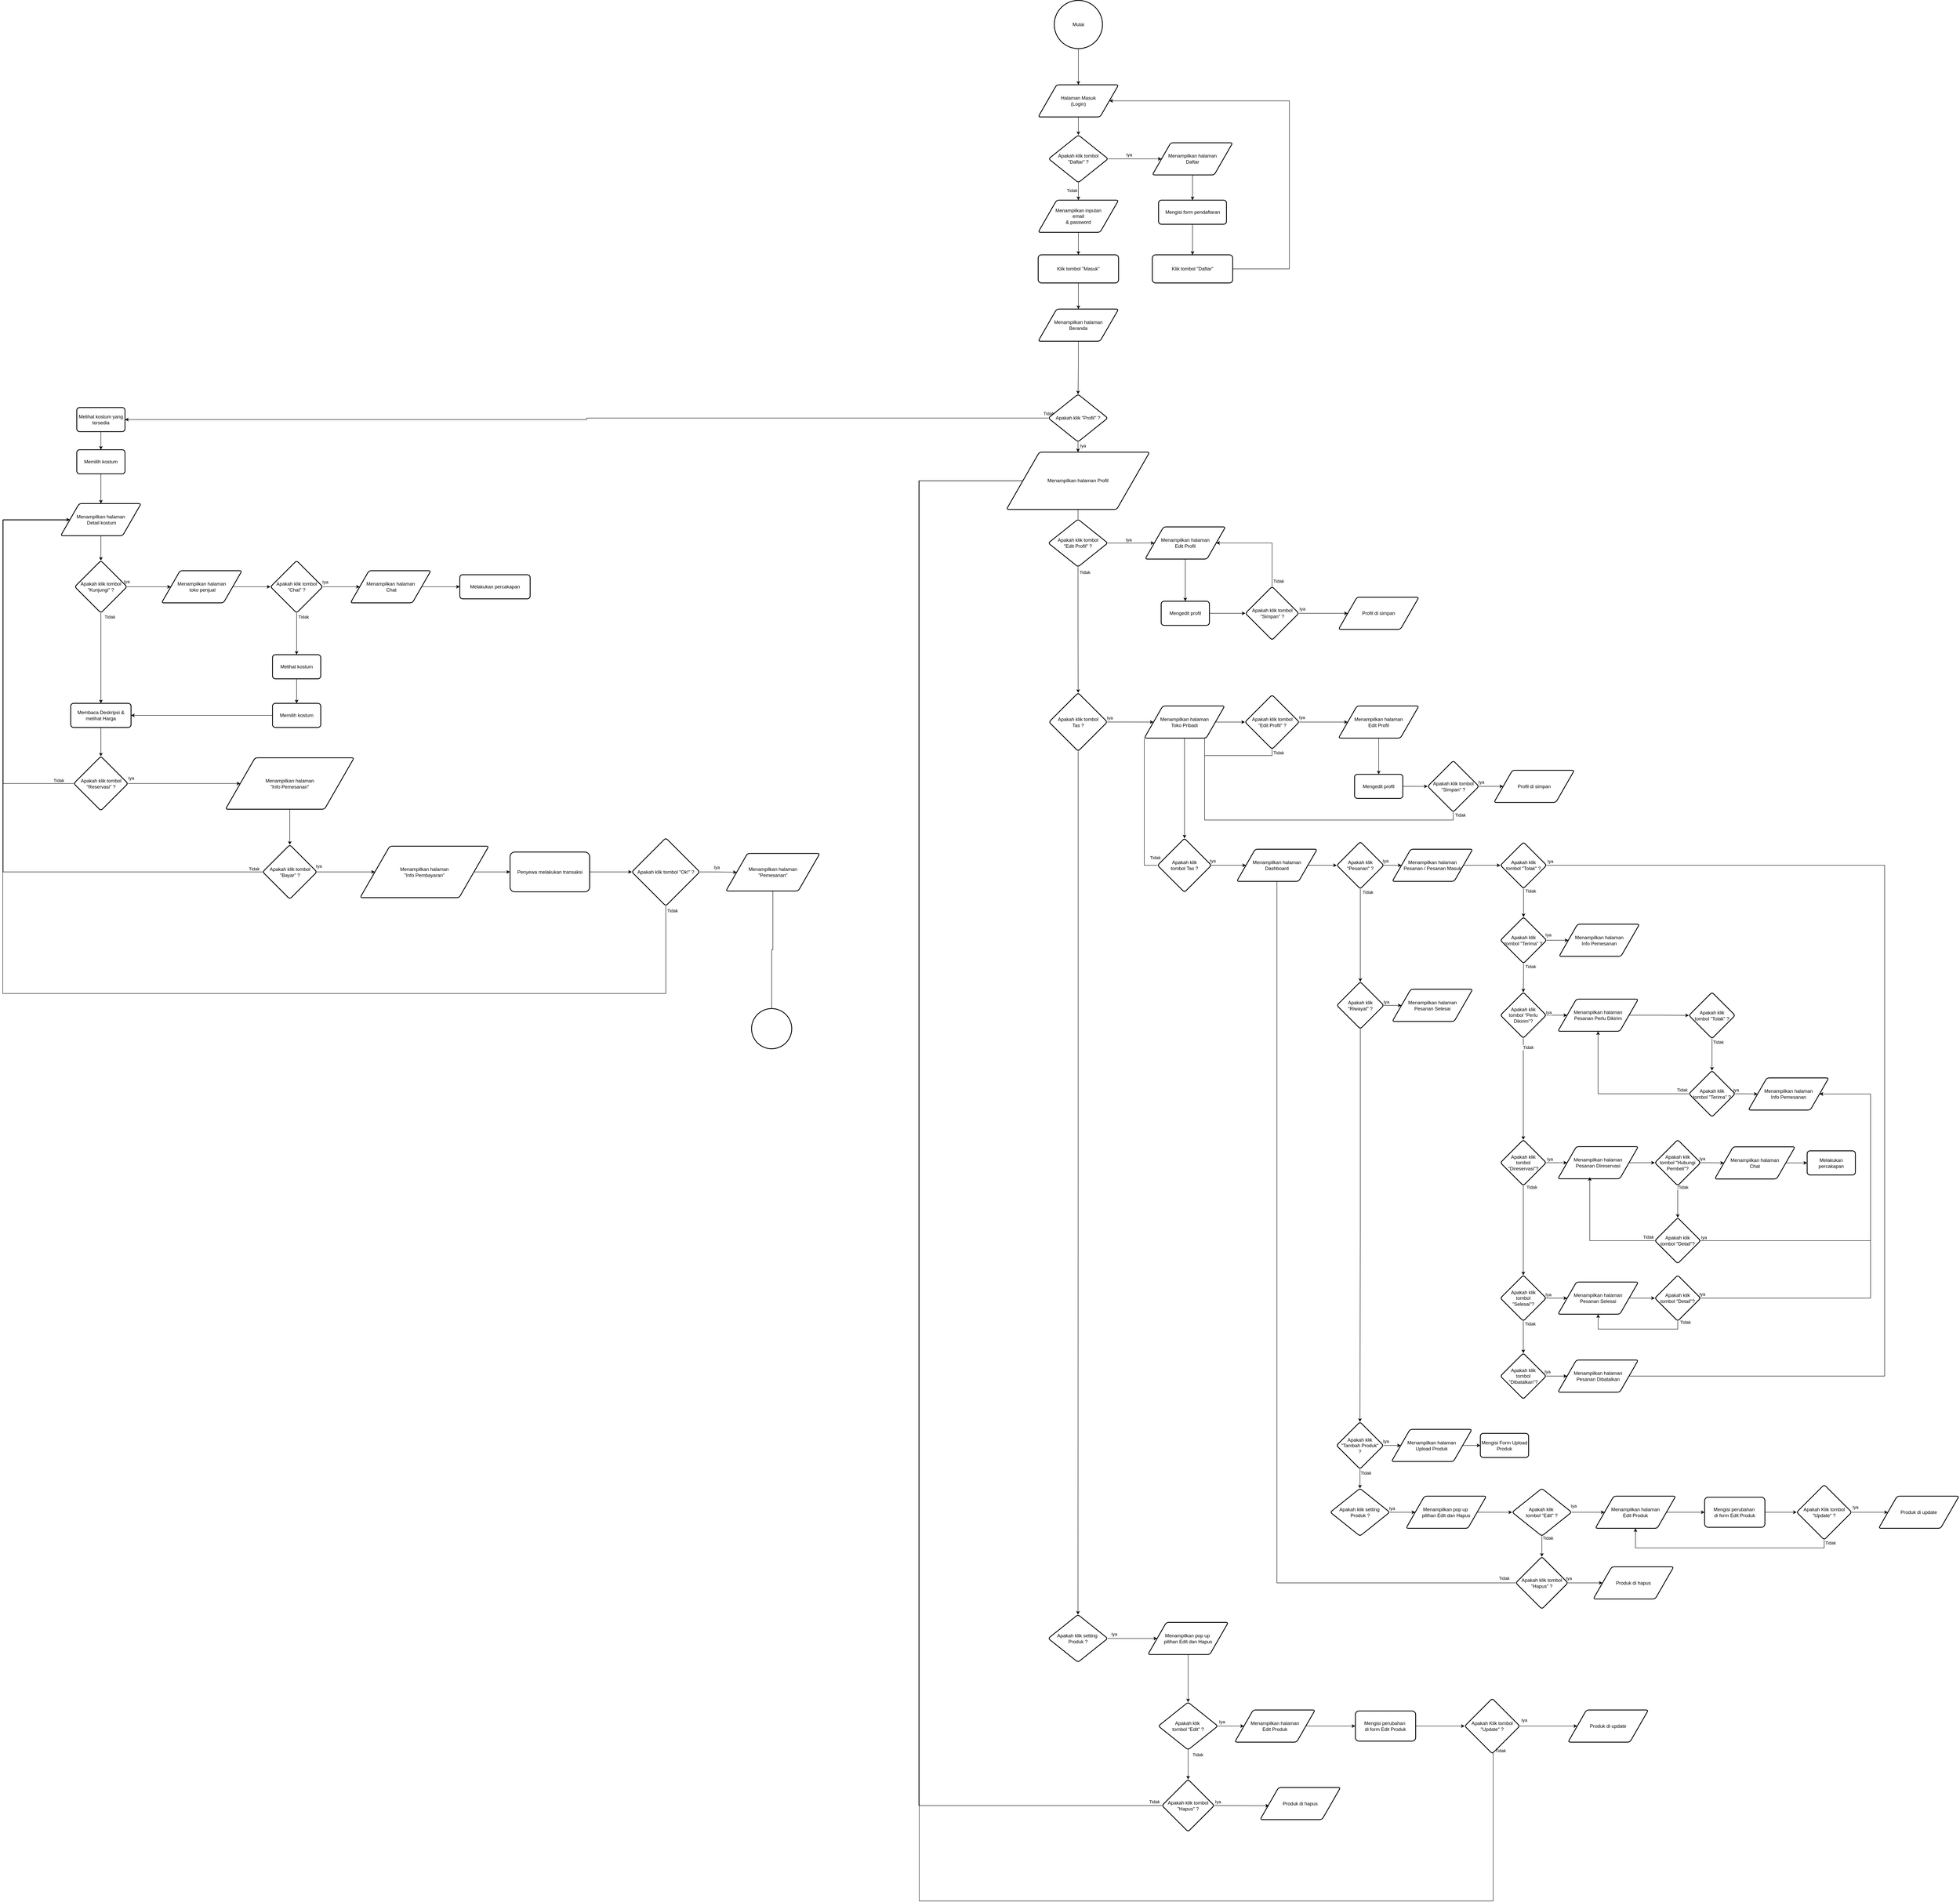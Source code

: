 <mxfile version="28.2.5">
  <diagram id="C5RBs43oDa-KdzZeNtuy" name="Page-1">
    <mxGraphModel dx="24148" dy="11869" grid="0" gridSize="10" guides="1" tooltips="1" connect="1" arrows="1" fold="1" page="1" pageScale="1" pageWidth="827" pageHeight="1169" math="0" shadow="0">
      <root>
        <mxCell id="WIyWlLk6GJQsqaUBKTNV-0" />
        <mxCell id="WIyWlLk6GJQsqaUBKTNV-1" parent="WIyWlLk6GJQsqaUBKTNV-0" />
        <mxCell id="-zmCf4B3LudVhM_SFmna-129" style="edgeStyle=orthogonalEdgeStyle;rounded=0;orthogonalLoop=1;jettySize=auto;html=1;entryX=0;entryY=0.5;entryDx=0;entryDy=0;exitX=0;exitY=0.5;exitDx=0;exitDy=0;endArrow=none;endFill=0;" parent="WIyWlLk6GJQsqaUBKTNV-1" edge="1">
          <mxGeometry relative="1" as="geometry">
            <Array as="points">
              <mxPoint x="1252" y="1366" />
              <mxPoint x="1252" y="586" />
              <mxPoint x="1675" y="586" />
            </Array>
            <mxPoint x="1675" y="590" as="targetPoint" />
          </mxGeometry>
        </mxCell>
        <mxCell id="u_xMSNpEO1qyEQWYSlBW-6" style="edgeStyle=orthogonalEdgeStyle;rounded=0;orthogonalLoop=1;jettySize=auto;html=1;entryX=0.5;entryY=0;entryDx=0;entryDy=0;" parent="WIyWlLk6GJQsqaUBKTNV-1" source="u_xMSNpEO1qyEQWYSlBW-0" target="u_xMSNpEO1qyEQWYSlBW-1" edge="1">
          <mxGeometry relative="1" as="geometry" />
        </mxCell>
        <mxCell id="u_xMSNpEO1qyEQWYSlBW-0" value="Mulai" style="strokeWidth=2;html=1;shape=mxgraph.flowchart.start_2;whiteSpace=wrap;" parent="WIyWlLk6GJQsqaUBKTNV-1" vertex="1">
          <mxGeometry x="-254" y="-598" width="120" height="120" as="geometry" />
        </mxCell>
        <mxCell id="u_xMSNpEO1qyEQWYSlBW-24" value="" style="edgeStyle=orthogonalEdgeStyle;rounded=0;orthogonalLoop=1;jettySize=auto;html=1;" parent="WIyWlLk6GJQsqaUBKTNV-1" source="u_xMSNpEO1qyEQWYSlBW-1" target="u_xMSNpEO1qyEQWYSlBW-5" edge="1">
          <mxGeometry relative="1" as="geometry" />
        </mxCell>
        <mxCell id="u_xMSNpEO1qyEQWYSlBW-1" value="Halaman Masuk&lt;div&gt;(Login)&lt;/div&gt;" style="shape=parallelogram;html=1;strokeWidth=2;perimeter=parallelogramPerimeter;whiteSpace=wrap;rounded=1;arcSize=12;size=0.23;" parent="WIyWlLk6GJQsqaUBKTNV-1" vertex="1">
          <mxGeometry x="-294" y="-388" width="200" height="80" as="geometry" />
        </mxCell>
        <mxCell id="u_xMSNpEO1qyEQWYSlBW-29" value="" style="edgeStyle=orthogonalEdgeStyle;rounded=0;orthogonalLoop=1;jettySize=auto;html=1;" parent="WIyWlLk6GJQsqaUBKTNV-1" source="u_xMSNpEO1qyEQWYSlBW-2" target="u_xMSNpEO1qyEQWYSlBW-3" edge="1">
          <mxGeometry relative="1" as="geometry" />
        </mxCell>
        <mxCell id="u_xMSNpEO1qyEQWYSlBW-2" value="Menampilkan halaman&lt;div&gt;Daftar&lt;br&gt;&lt;/div&gt;" style="shape=parallelogram;html=1;strokeWidth=2;perimeter=parallelogramPerimeter;whiteSpace=wrap;rounded=1;arcSize=12;size=0.23;" parent="WIyWlLk6GJQsqaUBKTNV-1" vertex="1">
          <mxGeometry x="-10" y="-243.8" width="200" height="80" as="geometry" />
        </mxCell>
        <mxCell id="u_xMSNpEO1qyEQWYSlBW-30" value="" style="edgeStyle=orthogonalEdgeStyle;rounded=0;orthogonalLoop=1;jettySize=auto;html=1;" parent="WIyWlLk6GJQsqaUBKTNV-1" source="u_xMSNpEO1qyEQWYSlBW-3" target="u_xMSNpEO1qyEQWYSlBW-28" edge="1">
          <mxGeometry relative="1" as="geometry" />
        </mxCell>
        <mxCell id="u_xMSNpEO1qyEQWYSlBW-3" value="Mengisi form pendaftaran" style="whiteSpace=wrap;html=1;strokeWidth=2;rounded=1;arcSize=12;" parent="WIyWlLk6GJQsqaUBKTNV-1" vertex="1">
          <mxGeometry x="5.5" y="-101" width="169" height="60" as="geometry" />
        </mxCell>
        <mxCell id="u_xMSNpEO1qyEQWYSlBW-13" style="edgeStyle=orthogonalEdgeStyle;rounded=0;orthogonalLoop=1;jettySize=auto;html=1;entryX=0.5;entryY=0;entryDx=0;entryDy=0;" parent="WIyWlLk6GJQsqaUBKTNV-1" source="u_xMSNpEO1qyEQWYSlBW-4" target="u_xMSNpEO1qyEQWYSlBW-12" edge="1">
          <mxGeometry relative="1" as="geometry" />
        </mxCell>
        <mxCell id="u_xMSNpEO1qyEQWYSlBW-4" value="Menampilkan inputan&lt;div&gt;email&lt;div&gt;&amp;amp; password&lt;/div&gt;&lt;/div&gt;" style="shape=parallelogram;html=1;strokeWidth=2;perimeter=parallelogramPerimeter;whiteSpace=wrap;rounded=1;arcSize=12;size=0.23;" parent="WIyWlLk6GJQsqaUBKTNV-1" vertex="1">
          <mxGeometry x="-294" y="-101" width="200" height="80" as="geometry" />
        </mxCell>
        <mxCell id="u_xMSNpEO1qyEQWYSlBW-25" value="" style="edgeStyle=orthogonalEdgeStyle;rounded=0;orthogonalLoop=1;jettySize=auto;html=1;" parent="WIyWlLk6GJQsqaUBKTNV-1" source="u_xMSNpEO1qyEQWYSlBW-5" target="u_xMSNpEO1qyEQWYSlBW-4" edge="1">
          <mxGeometry relative="1" as="geometry" />
        </mxCell>
        <mxCell id="u_xMSNpEO1qyEQWYSlBW-27" value="Tidak" style="edgeLabel;html=1;align=center;verticalAlign=middle;resizable=0;points=[];" parent="u_xMSNpEO1qyEQWYSlBW-25" vertex="1" connectable="0">
          <mxGeometry x="-0.219" y="-7" relative="1" as="geometry">
            <mxPoint x="-9" y="2" as="offset" />
          </mxGeometry>
        </mxCell>
        <mxCell id="u_xMSNpEO1qyEQWYSlBW-26" value="" style="edgeStyle=orthogonalEdgeStyle;rounded=0;orthogonalLoop=1;jettySize=auto;html=1;" parent="WIyWlLk6GJQsqaUBKTNV-1" source="u_xMSNpEO1qyEQWYSlBW-5" target="u_xMSNpEO1qyEQWYSlBW-2" edge="1">
          <mxGeometry relative="1" as="geometry" />
        </mxCell>
        <mxCell id="u_xMSNpEO1qyEQWYSlBW-31" value="Iya" style="edgeLabel;html=1;align=center;verticalAlign=middle;resizable=0;points=[];" parent="u_xMSNpEO1qyEQWYSlBW-26" vertex="1" connectable="0">
          <mxGeometry x="-0.214" y="2" relative="1" as="geometry">
            <mxPoint x="-1" y="-8" as="offset" />
          </mxGeometry>
        </mxCell>
        <mxCell id="u_xMSNpEO1qyEQWYSlBW-5" value="Apakah klik tombol&lt;div&gt;&quot;Daftar&quot; ?&lt;/div&gt;" style="rhombus;whiteSpace=wrap;html=1;strokeWidth=2;rounded=1;arcSize=12;" parent="WIyWlLk6GJQsqaUBKTNV-1" vertex="1">
          <mxGeometry x="-268" y="-263" width="148" height="118.4" as="geometry" />
        </mxCell>
        <mxCell id="u_xMSNpEO1qyEQWYSlBW-34" value="" style="edgeStyle=orthogonalEdgeStyle;rounded=0;orthogonalLoop=1;jettySize=auto;html=1;" parent="WIyWlLk6GJQsqaUBKTNV-1" source="u_xMSNpEO1qyEQWYSlBW-12" target="u_xMSNpEO1qyEQWYSlBW-33" edge="1">
          <mxGeometry relative="1" as="geometry" />
        </mxCell>
        <mxCell id="u_xMSNpEO1qyEQWYSlBW-12" value="Klik tombol &quot;Masuk&quot;" style="whiteSpace=wrap;html=1;strokeWidth=2;rounded=1;arcSize=12;" parent="WIyWlLk6GJQsqaUBKTNV-1" vertex="1">
          <mxGeometry x="-294" y="35" width="200" height="70" as="geometry" />
        </mxCell>
        <mxCell id="u_xMSNpEO1qyEQWYSlBW-32" style="edgeStyle=orthogonalEdgeStyle;rounded=0;orthogonalLoop=1;jettySize=auto;html=1;exitX=1;exitY=0.5;exitDx=0;exitDy=0;entryX=1;entryY=0.5;entryDx=0;entryDy=0;" parent="WIyWlLk6GJQsqaUBKTNV-1" source="u_xMSNpEO1qyEQWYSlBW-28" target="u_xMSNpEO1qyEQWYSlBW-1" edge="1">
          <mxGeometry relative="1" as="geometry">
            <Array as="points">
              <mxPoint x="331" y="70" />
              <mxPoint x="331" y="-348" />
            </Array>
          </mxGeometry>
        </mxCell>
        <mxCell id="u_xMSNpEO1qyEQWYSlBW-28" value="Klik tombol &quot;Daftar&quot;" style="whiteSpace=wrap;html=1;strokeWidth=2;rounded=1;arcSize=12;" parent="WIyWlLk6GJQsqaUBKTNV-1" vertex="1">
          <mxGeometry x="-10" y="35" width="200" height="70" as="geometry" />
        </mxCell>
        <mxCell id="R_wurvHDsAAsMLs7unuo-24" style="edgeStyle=orthogonalEdgeStyle;rounded=0;orthogonalLoop=1;jettySize=auto;html=1;exitX=0.5;exitY=1;exitDx=0;exitDy=0;entryX=0.5;entryY=0;entryDx=0;entryDy=0;" parent="WIyWlLk6GJQsqaUBKTNV-1" source="u_xMSNpEO1qyEQWYSlBW-33" target="u_xMSNpEO1qyEQWYSlBW-89" edge="1">
          <mxGeometry relative="1" as="geometry" />
        </mxCell>
        <mxCell id="u_xMSNpEO1qyEQWYSlBW-33" value="Menampilkan halaman&lt;div&gt;Beranda&lt;/div&gt;" style="shape=parallelogram;html=1;strokeWidth=2;perimeter=parallelogramPerimeter;whiteSpace=wrap;rounded=1;arcSize=12;size=0.23;" parent="WIyWlLk6GJQsqaUBKTNV-1" vertex="1">
          <mxGeometry x="-294" y="170" width="200" height="80" as="geometry" />
        </mxCell>
        <mxCell id="u_xMSNpEO1qyEQWYSlBW-38" value="" style="edgeStyle=orthogonalEdgeStyle;rounded=0;orthogonalLoop=1;jettySize=auto;html=1;" parent="WIyWlLk6GJQsqaUBKTNV-1" source="u_xMSNpEO1qyEQWYSlBW-35" target="u_xMSNpEO1qyEQWYSlBW-37" edge="1">
          <mxGeometry relative="1" as="geometry" />
        </mxCell>
        <mxCell id="u_xMSNpEO1qyEQWYSlBW-35" value="Melihat kostum yang tersedia" style="whiteSpace=wrap;html=1;strokeWidth=2;rounded=1;arcSize=12;" parent="WIyWlLk6GJQsqaUBKTNV-1" vertex="1">
          <mxGeometry x="-2686" y="415" width="120" height="60" as="geometry" />
        </mxCell>
        <mxCell id="u_xMSNpEO1qyEQWYSlBW-40" value="" style="edgeStyle=orthogonalEdgeStyle;rounded=0;orthogonalLoop=1;jettySize=auto;html=1;" parent="WIyWlLk6GJQsqaUBKTNV-1" source="u_xMSNpEO1qyEQWYSlBW-37" target="u_xMSNpEO1qyEQWYSlBW-39" edge="1">
          <mxGeometry relative="1" as="geometry" />
        </mxCell>
        <mxCell id="u_xMSNpEO1qyEQWYSlBW-37" value="Memilih kostum" style="whiteSpace=wrap;html=1;strokeWidth=2;rounded=1;arcSize=12;" parent="WIyWlLk6GJQsqaUBKTNV-1" vertex="1">
          <mxGeometry x="-2686" y="520" width="120" height="60" as="geometry" />
        </mxCell>
        <mxCell id="u_xMSNpEO1qyEQWYSlBW-42" value="" style="edgeStyle=orthogonalEdgeStyle;rounded=0;orthogonalLoop=1;jettySize=auto;html=1;" parent="WIyWlLk6GJQsqaUBKTNV-1" source="u_xMSNpEO1qyEQWYSlBW-39" target="u_xMSNpEO1qyEQWYSlBW-41" edge="1">
          <mxGeometry relative="1" as="geometry" />
        </mxCell>
        <mxCell id="u_xMSNpEO1qyEQWYSlBW-39" value="Menampilkan halaman&lt;div&gt;&amp;nbsp;Detail kostum&lt;br&gt;&lt;/div&gt;" style="shape=parallelogram;html=1;strokeWidth=2;perimeter=parallelogramPerimeter;whiteSpace=wrap;rounded=1;arcSize=12;size=0.23;" parent="WIyWlLk6GJQsqaUBKTNV-1" vertex="1">
          <mxGeometry x="-2726" y="654" width="200" height="80" as="geometry" />
        </mxCell>
        <mxCell id="u_xMSNpEO1qyEQWYSlBW-44" value="" style="edgeStyle=orthogonalEdgeStyle;rounded=0;orthogonalLoop=1;jettySize=auto;html=1;" parent="WIyWlLk6GJQsqaUBKTNV-1" source="u_xMSNpEO1qyEQWYSlBW-41" target="u_xMSNpEO1qyEQWYSlBW-43" edge="1">
          <mxGeometry relative="1" as="geometry" />
        </mxCell>
        <mxCell id="R_wurvHDsAAsMLs7unuo-0" value="Iya" style="edgeLabel;html=1;align=center;verticalAlign=middle;resizable=0;points=[];" parent="u_xMSNpEO1qyEQWYSlBW-44" vertex="1" connectable="0">
          <mxGeometry x="-0.189" y="1" relative="1" as="geometry">
            <mxPoint x="-45" y="-12" as="offset" />
          </mxGeometry>
        </mxCell>
        <mxCell id="u_xMSNpEO1qyEQWYSlBW-57" value="" style="edgeStyle=orthogonalEdgeStyle;rounded=0;orthogonalLoop=1;jettySize=auto;html=1;" parent="WIyWlLk6GJQsqaUBKTNV-1" source="u_xMSNpEO1qyEQWYSlBW-41" target="u_xMSNpEO1qyEQWYSlBW-56" edge="1">
          <mxGeometry relative="1" as="geometry" />
        </mxCell>
        <mxCell id="R_wurvHDsAAsMLs7unuo-1" value="Tidak" style="edgeLabel;html=1;align=center;verticalAlign=middle;resizable=0;points=[];" parent="u_xMSNpEO1qyEQWYSlBW-57" vertex="1" connectable="0">
          <mxGeometry x="-0.532" relative="1" as="geometry">
            <mxPoint x="22" y="-43" as="offset" />
          </mxGeometry>
        </mxCell>
        <mxCell id="u_xMSNpEO1qyEQWYSlBW-41" value="Apakah klik tombol &quot;Kunjungi&quot; ?" style="rhombus;whiteSpace=wrap;html=1;strokeWidth=2;rounded=1;arcSize=12;" parent="WIyWlLk6GJQsqaUBKTNV-1" vertex="1">
          <mxGeometry x="-2691" y="796" width="130" height="130" as="geometry" />
        </mxCell>
        <mxCell id="u_xMSNpEO1qyEQWYSlBW-46" value="" style="edgeStyle=orthogonalEdgeStyle;rounded=0;orthogonalLoop=1;jettySize=auto;html=1;" parent="WIyWlLk6GJQsqaUBKTNV-1" source="u_xMSNpEO1qyEQWYSlBW-43" target="u_xMSNpEO1qyEQWYSlBW-45" edge="1">
          <mxGeometry relative="1" as="geometry" />
        </mxCell>
        <mxCell id="u_xMSNpEO1qyEQWYSlBW-43" value="Menampilkan halaman&lt;div&gt;&amp;nbsp;toko penjual&lt;/div&gt;" style="shape=parallelogram;html=1;strokeWidth=2;perimeter=parallelogramPerimeter;whiteSpace=wrap;rounded=1;arcSize=12;size=0.23;" parent="WIyWlLk6GJQsqaUBKTNV-1" vertex="1">
          <mxGeometry x="-2475" y="821" width="200" height="80" as="geometry" />
        </mxCell>
        <mxCell id="u_xMSNpEO1qyEQWYSlBW-48" value="" style="edgeStyle=orthogonalEdgeStyle;rounded=0;orthogonalLoop=1;jettySize=auto;html=1;" parent="WIyWlLk6GJQsqaUBKTNV-1" source="u_xMSNpEO1qyEQWYSlBW-45" target="u_xMSNpEO1qyEQWYSlBW-47" edge="1">
          <mxGeometry relative="1" as="geometry" />
        </mxCell>
        <mxCell id="u_xMSNpEO1qyEQWYSlBW-49" value="Tidak" style="edgeLabel;html=1;align=center;verticalAlign=middle;resizable=0;points=[];" parent="u_xMSNpEO1qyEQWYSlBW-48" vertex="1" connectable="0">
          <mxGeometry x="0.01" y="1" relative="1" as="geometry">
            <mxPoint x="16" y="-43" as="offset" />
          </mxGeometry>
        </mxCell>
        <mxCell id="u_xMSNpEO1qyEQWYSlBW-60" style="edgeStyle=orthogonalEdgeStyle;rounded=0;orthogonalLoop=1;jettySize=auto;html=1;entryX=0;entryY=0.5;entryDx=0;entryDy=0;" parent="WIyWlLk6GJQsqaUBKTNV-1" source="u_xMSNpEO1qyEQWYSlBW-45" target="u_xMSNpEO1qyEQWYSlBW-62" edge="1">
          <mxGeometry relative="1" as="geometry">
            <mxPoint x="-1915" y="861" as="targetPoint" />
          </mxGeometry>
        </mxCell>
        <mxCell id="u_xMSNpEO1qyEQWYSlBW-65" value="Iya" style="edgeLabel;html=1;align=center;verticalAlign=middle;resizable=0;points=[];" parent="u_xMSNpEO1qyEQWYSlBW-60" vertex="1" connectable="0">
          <mxGeometry x="-0.152" y="-4" relative="1" as="geometry">
            <mxPoint x="-33" y="-16" as="offset" />
          </mxGeometry>
        </mxCell>
        <mxCell id="u_xMSNpEO1qyEQWYSlBW-45" value="Apakah klik tombol &quot;Chat&quot; ?" style="rhombus;whiteSpace=wrap;html=1;strokeWidth=2;rounded=1;arcSize=12;" parent="WIyWlLk6GJQsqaUBKTNV-1" vertex="1">
          <mxGeometry x="-2204" y="796" width="130" height="130" as="geometry" />
        </mxCell>
        <mxCell id="u_xMSNpEO1qyEQWYSlBW-51" value="" style="edgeStyle=orthogonalEdgeStyle;rounded=0;orthogonalLoop=1;jettySize=auto;html=1;" parent="WIyWlLk6GJQsqaUBKTNV-1" source="u_xMSNpEO1qyEQWYSlBW-47" target="u_xMSNpEO1qyEQWYSlBW-50" edge="1">
          <mxGeometry relative="1" as="geometry" />
        </mxCell>
        <mxCell id="u_xMSNpEO1qyEQWYSlBW-47" value="Melihat kostum" style="whiteSpace=wrap;html=1;strokeWidth=2;rounded=1;arcSize=12;" parent="WIyWlLk6GJQsqaUBKTNV-1" vertex="1">
          <mxGeometry x="-2199" y="1030" width="120" height="60" as="geometry" />
        </mxCell>
        <mxCell id="u_xMSNpEO1qyEQWYSlBW-58" style="edgeStyle=orthogonalEdgeStyle;rounded=0;orthogonalLoop=1;jettySize=auto;html=1;entryX=1;entryY=0.5;entryDx=0;entryDy=0;" parent="WIyWlLk6GJQsqaUBKTNV-1" source="u_xMSNpEO1qyEQWYSlBW-50" target="u_xMSNpEO1qyEQWYSlBW-56" edge="1">
          <mxGeometry relative="1" as="geometry" />
        </mxCell>
        <mxCell id="u_xMSNpEO1qyEQWYSlBW-50" value="Memilih kostum" style="whiteSpace=wrap;html=1;strokeWidth=2;rounded=1;arcSize=12;" parent="WIyWlLk6GJQsqaUBKTNV-1" vertex="1">
          <mxGeometry x="-2199" y="1151" width="120" height="60" as="geometry" />
        </mxCell>
        <mxCell id="u_xMSNpEO1qyEQWYSlBW-67" value="" style="edgeStyle=orthogonalEdgeStyle;rounded=0;orthogonalLoop=1;jettySize=auto;html=1;" parent="WIyWlLk6GJQsqaUBKTNV-1" source="u_xMSNpEO1qyEQWYSlBW-56" target="u_xMSNpEO1qyEQWYSlBW-66" edge="1">
          <mxGeometry relative="1" as="geometry" />
        </mxCell>
        <mxCell id="u_xMSNpEO1qyEQWYSlBW-56" value="Membaca Deskripsi &amp;amp; melihat Harga" style="whiteSpace=wrap;html=1;strokeWidth=2;rounded=1;arcSize=12;" parent="WIyWlLk6GJQsqaUBKTNV-1" vertex="1">
          <mxGeometry x="-2701" y="1151" width="150" height="60" as="geometry" />
        </mxCell>
        <mxCell id="u_xMSNpEO1qyEQWYSlBW-64" value="" style="edgeStyle=orthogonalEdgeStyle;rounded=0;orthogonalLoop=1;jettySize=auto;html=1;" parent="WIyWlLk6GJQsqaUBKTNV-1" source="u_xMSNpEO1qyEQWYSlBW-62" target="u_xMSNpEO1qyEQWYSlBW-63" edge="1">
          <mxGeometry relative="1" as="geometry" />
        </mxCell>
        <mxCell id="u_xMSNpEO1qyEQWYSlBW-62" value="Menampilkan halaman&lt;div&gt;&amp;nbsp;Chat&lt;/div&gt;" style="shape=parallelogram;html=1;strokeWidth=2;perimeter=parallelogramPerimeter;whiteSpace=wrap;rounded=1;arcSize=12;size=0.23;" parent="WIyWlLk6GJQsqaUBKTNV-1" vertex="1">
          <mxGeometry x="-2005" y="821" width="200" height="80" as="geometry" />
        </mxCell>
        <mxCell id="u_xMSNpEO1qyEQWYSlBW-63" value="Melakukan percakapan" style="whiteSpace=wrap;html=1;strokeWidth=2;rounded=1;arcSize=12;" parent="WIyWlLk6GJQsqaUBKTNV-1" vertex="1">
          <mxGeometry x="-1733" y="831" width="175" height="60" as="geometry" />
        </mxCell>
        <mxCell id="u_xMSNpEO1qyEQWYSlBW-69" value="" style="edgeStyle=orthogonalEdgeStyle;rounded=0;orthogonalLoop=1;jettySize=auto;html=1;" parent="WIyWlLk6GJQsqaUBKTNV-1" source="u_xMSNpEO1qyEQWYSlBW-66" target="u_xMSNpEO1qyEQWYSlBW-68" edge="1">
          <mxGeometry relative="1" as="geometry" />
        </mxCell>
        <mxCell id="u_xMSNpEO1qyEQWYSlBW-70" value="Iya" style="edgeLabel;html=1;align=center;verticalAlign=middle;resizable=0;points=[];" parent="u_xMSNpEO1qyEQWYSlBW-69" vertex="1" connectable="0">
          <mxGeometry x="0.056" y="3" relative="1" as="geometry">
            <mxPoint x="-140" y="-11" as="offset" />
          </mxGeometry>
        </mxCell>
        <mxCell id="u_xMSNpEO1qyEQWYSlBW-71" style="edgeStyle=orthogonalEdgeStyle;rounded=0;orthogonalLoop=1;jettySize=auto;html=1;entryX=0;entryY=0.5;entryDx=0;entryDy=0;endArrow=none;endFill=0;" parent="WIyWlLk6GJQsqaUBKTNV-1" source="u_xMSNpEO1qyEQWYSlBW-66" target="u_xMSNpEO1qyEQWYSlBW-39" edge="1">
          <mxGeometry relative="1" as="geometry">
            <Array as="points">
              <mxPoint x="-2869" y="1351" />
              <mxPoint x="-2869" y="694" />
            </Array>
          </mxGeometry>
        </mxCell>
        <mxCell id="u_xMSNpEO1qyEQWYSlBW-72" value="Tidak" style="edgeLabel;html=1;align=center;verticalAlign=middle;resizable=0;points=[];" parent="u_xMSNpEO1qyEQWYSlBW-71" vertex="1" connectable="0">
          <mxGeometry x="-0.923" y="3" relative="1" as="geometry">
            <mxPoint x="1" y="-11" as="offset" />
          </mxGeometry>
        </mxCell>
        <mxCell id="u_xMSNpEO1qyEQWYSlBW-66" value="Apakah klik tombol &quot;Reservasi&quot; ?" style="rhombus;whiteSpace=wrap;html=1;strokeWidth=2;rounded=1;arcSize=12;" parent="WIyWlLk6GJQsqaUBKTNV-1" vertex="1">
          <mxGeometry x="-2693.5" y="1283" width="135" height="135" as="geometry" />
        </mxCell>
        <mxCell id="u_xMSNpEO1qyEQWYSlBW-74" value="" style="edgeStyle=orthogonalEdgeStyle;rounded=0;orthogonalLoop=1;jettySize=auto;html=1;" parent="WIyWlLk6GJQsqaUBKTNV-1" source="u_xMSNpEO1qyEQWYSlBW-68" target="u_xMSNpEO1qyEQWYSlBW-73" edge="1">
          <mxGeometry relative="1" as="geometry" />
        </mxCell>
        <mxCell id="u_xMSNpEO1qyEQWYSlBW-68" value="Menampilkan halaman&lt;div&gt;&quot;Info Pemesanan&quot;&lt;/div&gt;" style="shape=parallelogram;html=1;strokeWidth=2;perimeter=parallelogramPerimeter;whiteSpace=wrap;rounded=1;arcSize=12;size=0.23;" parent="WIyWlLk6GJQsqaUBKTNV-1" vertex="1">
          <mxGeometry x="-2316" y="1286.5" width="320" height="128" as="geometry" />
        </mxCell>
        <mxCell id="u_xMSNpEO1qyEQWYSlBW-76" value="" style="edgeStyle=orthogonalEdgeStyle;rounded=0;orthogonalLoop=1;jettySize=auto;html=1;" parent="WIyWlLk6GJQsqaUBKTNV-1" source="u_xMSNpEO1qyEQWYSlBW-73" target="u_xMSNpEO1qyEQWYSlBW-75" edge="1">
          <mxGeometry relative="1" as="geometry" />
        </mxCell>
        <mxCell id="u_xMSNpEO1qyEQWYSlBW-77" value="Iya" style="edgeLabel;html=1;align=center;verticalAlign=middle;resizable=0;points=[];" parent="u_xMSNpEO1qyEQWYSlBW-76" vertex="1" connectable="0">
          <mxGeometry x="-0.18" y="3" relative="1" as="geometry">
            <mxPoint x="-55" y="-12" as="offset" />
          </mxGeometry>
        </mxCell>
        <mxCell id="1IzQJJrlSaSmDRKroWna-1" style="edgeStyle=orthogonalEdgeStyle;rounded=0;orthogonalLoop=1;jettySize=auto;html=1;entryX=0;entryY=0.5;entryDx=0;entryDy=0;" parent="WIyWlLk6GJQsqaUBKTNV-1" source="u_xMSNpEO1qyEQWYSlBW-73" target="u_xMSNpEO1qyEQWYSlBW-39" edge="1">
          <mxGeometry relative="1" as="geometry">
            <Array as="points">
              <mxPoint x="-2869.13" y="1571" />
              <mxPoint x="-2869.13" y="694" />
            </Array>
          </mxGeometry>
        </mxCell>
        <mxCell id="1IzQJJrlSaSmDRKroWna-2" value="Tidak" style="edgeLabel;html=1;align=center;verticalAlign=middle;resizable=0;points=[];" parent="1IzQJJrlSaSmDRKroWna-1" vertex="1" connectable="0">
          <mxGeometry x="-0.973" relative="1" as="geometry">
            <mxPoint x="1" y="-8" as="offset" />
          </mxGeometry>
        </mxCell>
        <mxCell id="u_xMSNpEO1qyEQWYSlBW-73" value="Apakah klik tombol &quot;Bayar&quot; ?" style="rhombus;whiteSpace=wrap;html=1;strokeWidth=2;rounded=1;arcSize=12;" parent="WIyWlLk6GJQsqaUBKTNV-1" vertex="1">
          <mxGeometry x="-2223.5" y="1503" width="135" height="135" as="geometry" />
        </mxCell>
        <mxCell id="u_xMSNpEO1qyEQWYSlBW-79" value="" style="edgeStyle=orthogonalEdgeStyle;rounded=0;orthogonalLoop=1;jettySize=auto;html=1;" parent="WIyWlLk6GJQsqaUBKTNV-1" source="u_xMSNpEO1qyEQWYSlBW-75" target="u_xMSNpEO1qyEQWYSlBW-78" edge="1">
          <mxGeometry relative="1" as="geometry" />
        </mxCell>
        <mxCell id="u_xMSNpEO1qyEQWYSlBW-75" value="Menampilkan halaman&lt;div&gt;&quot;Info Pembayaran&quot;&lt;/div&gt;" style="shape=parallelogram;html=1;strokeWidth=2;perimeter=parallelogramPerimeter;whiteSpace=wrap;rounded=1;arcSize=12;size=0.23;" parent="WIyWlLk6GJQsqaUBKTNV-1" vertex="1">
          <mxGeometry x="-1981" y="1506.5" width="320" height="128" as="geometry" />
        </mxCell>
        <mxCell id="u_xMSNpEO1qyEQWYSlBW-81" value="" style="edgeStyle=orthogonalEdgeStyle;rounded=0;orthogonalLoop=1;jettySize=auto;html=1;" parent="WIyWlLk6GJQsqaUBKTNV-1" source="u_xMSNpEO1qyEQWYSlBW-78" target="u_xMSNpEO1qyEQWYSlBW-80" edge="1">
          <mxGeometry relative="1" as="geometry" />
        </mxCell>
        <mxCell id="u_xMSNpEO1qyEQWYSlBW-78" value="Penyewa melakukan transaksi" style="whiteSpace=wrap;html=1;strokeWidth=2;rounded=1;arcSize=12;" parent="WIyWlLk6GJQsqaUBKTNV-1" vertex="1">
          <mxGeometry x="-1608.0" y="1521" width="198" height="99" as="geometry" />
        </mxCell>
        <mxCell id="u_xMSNpEO1qyEQWYSlBW-83" value="" style="edgeStyle=orthogonalEdgeStyle;rounded=0;orthogonalLoop=1;jettySize=auto;html=1;" parent="WIyWlLk6GJQsqaUBKTNV-1" source="u_xMSNpEO1qyEQWYSlBW-80" target="u_xMSNpEO1qyEQWYSlBW-82" edge="1">
          <mxGeometry relative="1" as="geometry" />
        </mxCell>
        <mxCell id="u_xMSNpEO1qyEQWYSlBW-84" value="Iya" style="edgeLabel;html=1;align=center;verticalAlign=middle;resizable=0;points=[];" parent="u_xMSNpEO1qyEQWYSlBW-83" vertex="1" connectable="0">
          <mxGeometry x="-0.091" relative="1" as="geometry">
            <mxPoint y="-13" as="offset" />
          </mxGeometry>
        </mxCell>
        <mxCell id="u_xMSNpEO1qyEQWYSlBW-85" style="edgeStyle=orthogonalEdgeStyle;rounded=0;orthogonalLoop=1;jettySize=auto;html=1;entryX=0;entryY=0.5;entryDx=0;entryDy=0;endArrow=none;endFill=0;exitX=0.5;exitY=1;exitDx=0;exitDy=0;" parent="WIyWlLk6GJQsqaUBKTNV-1" source="u_xMSNpEO1qyEQWYSlBW-80" target="u_xMSNpEO1qyEQWYSlBW-39" edge="1">
          <mxGeometry relative="1" as="geometry">
            <mxPoint x="-2703" y="717" as="targetPoint" />
            <mxPoint x="-1218.429" y="1684.929" as="sourcePoint" />
            <Array as="points">
              <mxPoint x="-1220.13" y="1873" />
              <mxPoint x="-2870.13" y="1873" />
              <mxPoint x="-2870.13" y="695" />
              <mxPoint x="-2703.13" y="695" />
            </Array>
          </mxGeometry>
        </mxCell>
        <mxCell id="u_xMSNpEO1qyEQWYSlBW-86" value="Tidak" style="edgeLabel;html=1;align=center;verticalAlign=middle;resizable=0;points=[];" parent="u_xMSNpEO1qyEQWYSlBW-85" vertex="1" connectable="0">
          <mxGeometry x="-0.963" y="3" relative="1" as="geometry">
            <mxPoint x="13" y="-48" as="offset" />
          </mxGeometry>
        </mxCell>
        <mxCell id="u_xMSNpEO1qyEQWYSlBW-80" value="Apakah klik tombol &quot;Ok!&quot; ?" style="rhombus;whiteSpace=wrap;html=1;strokeWidth=2;rounded=1;arcSize=12;" parent="WIyWlLk6GJQsqaUBKTNV-1" vertex="1">
          <mxGeometry x="-1305.0" y="1486" width="169" height="169" as="geometry" />
        </mxCell>
        <mxCell id="u_xMSNpEO1qyEQWYSlBW-82" value="Menampilkan halaman&lt;div&gt;&quot;Pemesanan&quot;&lt;/div&gt;" style="shape=parallelogram;html=1;strokeWidth=2;perimeter=parallelogramPerimeter;whiteSpace=wrap;rounded=1;arcSize=12;size=0.23;" parent="WIyWlLk6GJQsqaUBKTNV-1" vertex="1">
          <mxGeometry x="-1071.0" y="1524.5" width="233.75" height="93.5" as="geometry" />
        </mxCell>
        <mxCell id="u_xMSNpEO1qyEQWYSlBW-87" value="" style="strokeWidth=2;html=1;shape=mxgraph.flowchart.start_2;whiteSpace=wrap;" parent="WIyWlLk6GJQsqaUBKTNV-1" vertex="1">
          <mxGeometry x="-1007.13" y="1910.5" width="100" height="100" as="geometry" />
        </mxCell>
        <mxCell id="u_xMSNpEO1qyEQWYSlBW-88" style="edgeStyle=orthogonalEdgeStyle;rounded=0;orthogonalLoop=1;jettySize=auto;html=1;entryX=0.5;entryY=0;entryDx=0;entryDy=0;entryPerimeter=0;endArrow=none;endFill=0;" parent="WIyWlLk6GJQsqaUBKTNV-1" source="u_xMSNpEO1qyEQWYSlBW-82" target="u_xMSNpEO1qyEQWYSlBW-87" edge="1">
          <mxGeometry relative="1" as="geometry" />
        </mxCell>
        <mxCell id="u_xMSNpEO1qyEQWYSlBW-94" value="" style="edgeStyle=orthogonalEdgeStyle;rounded=0;orthogonalLoop=1;jettySize=auto;html=1;" parent="WIyWlLk6GJQsqaUBKTNV-1" source="u_xMSNpEO1qyEQWYSlBW-89" target="u_xMSNpEO1qyEQWYSlBW-93" edge="1">
          <mxGeometry relative="1" as="geometry" />
        </mxCell>
        <mxCell id="u_xMSNpEO1qyEQWYSlBW-107" value="Iya" style="edgeLabel;html=1;align=center;verticalAlign=middle;resizable=0;points=[];" parent="u_xMSNpEO1qyEQWYSlBW-94" vertex="1" connectable="0">
          <mxGeometry x="-0.107" y="3" relative="1" as="geometry">
            <mxPoint x="9" y="-2" as="offset" />
          </mxGeometry>
        </mxCell>
        <mxCell id="R_wurvHDsAAsMLs7unuo-25" style="edgeStyle=orthogonalEdgeStyle;rounded=0;orthogonalLoop=1;jettySize=auto;html=1;exitX=0;exitY=0.5;exitDx=0;exitDy=0;entryX=1;entryY=0.5;entryDx=0;entryDy=0;" parent="WIyWlLk6GJQsqaUBKTNV-1" source="u_xMSNpEO1qyEQWYSlBW-89" target="u_xMSNpEO1qyEQWYSlBW-35" edge="1">
          <mxGeometry relative="1" as="geometry" />
        </mxCell>
        <mxCell id="R_wurvHDsAAsMLs7unuo-27" value="Tidak" style="edgeLabel;html=1;align=center;verticalAlign=middle;resizable=0;points=[];" parent="R_wurvHDsAAsMLs7unuo-25" vertex="1" connectable="0">
          <mxGeometry x="-0.929" y="1" relative="1" as="geometry">
            <mxPoint x="82" y="-12" as="offset" />
          </mxGeometry>
        </mxCell>
        <mxCell id="u_xMSNpEO1qyEQWYSlBW-89" value="Apakah klik &quot;Profil&quot; ?" style="rhombus;whiteSpace=wrap;html=1;strokeWidth=2;rounded=1;arcSize=12;" parent="WIyWlLk6GJQsqaUBKTNV-1" vertex="1">
          <mxGeometry x="-268.86" y="382" width="148" height="118.4" as="geometry" />
        </mxCell>
        <mxCell id="u_xMSNpEO1qyEQWYSlBW-122" value="" style="edgeStyle=orthogonalEdgeStyle;rounded=0;orthogonalLoop=1;jettySize=auto;html=1;endArrow=none;endFill=0;" parent="WIyWlLk6GJQsqaUBKTNV-1" source="u_xMSNpEO1qyEQWYSlBW-93" target="u_xMSNpEO1qyEQWYSlBW-95" edge="1">
          <mxGeometry relative="1" as="geometry" />
        </mxCell>
        <mxCell id="u_xMSNpEO1qyEQWYSlBW-93" value="Menampilkan halaman&amp;nbsp;&lt;span style=&quot;background-color: transparent; color: light-dark(rgb(0, 0, 0), rgb(255, 255, 255));&quot;&gt;Profil&lt;/span&gt;" style="shape=parallelogram;html=1;strokeWidth=2;perimeter=parallelogramPerimeter;whiteSpace=wrap;rounded=1;arcSize=12;size=0.23;" parent="WIyWlLk6GJQsqaUBKTNV-1" vertex="1">
          <mxGeometry x="-373.0" y="526" width="356.28" height="142.52" as="geometry" />
        </mxCell>
        <mxCell id="u_xMSNpEO1qyEQWYSlBW-120" value="" style="edgeStyle=orthogonalEdgeStyle;rounded=0;orthogonalLoop=1;jettySize=auto;html=1;" parent="WIyWlLk6GJQsqaUBKTNV-1" source="u_xMSNpEO1qyEQWYSlBW-95" target="u_xMSNpEO1qyEQWYSlBW-98" edge="1">
          <mxGeometry relative="1" as="geometry" />
        </mxCell>
        <mxCell id="u_xMSNpEO1qyEQWYSlBW-121" value="Iya" style="edgeLabel;html=1;align=center;verticalAlign=middle;resizable=0;points=[];" parent="u_xMSNpEO1qyEQWYSlBW-120" vertex="1" connectable="0">
          <mxGeometry x="-0.045" relative="1" as="geometry">
            <mxPoint x="-4" y="-8" as="offset" />
          </mxGeometry>
        </mxCell>
        <mxCell id="1IzQJJrlSaSmDRKroWna-4" value="" style="edgeStyle=orthogonalEdgeStyle;rounded=0;orthogonalLoop=1;jettySize=auto;html=1;" parent="WIyWlLk6GJQsqaUBKTNV-1" source="u_xMSNpEO1qyEQWYSlBW-95" target="1IzQJJrlSaSmDRKroWna-3" edge="1">
          <mxGeometry relative="1" as="geometry" />
        </mxCell>
        <mxCell id="1IzQJJrlSaSmDRKroWna-8" value="Tidak" style="edgeLabel;html=1;align=center;verticalAlign=middle;resizable=0;points=[];" parent="1IzQJJrlSaSmDRKroWna-4" vertex="1" connectable="0">
          <mxGeometry x="-0.816" y="-1" relative="1" as="geometry">
            <mxPoint x="18" y="-16" as="offset" />
          </mxGeometry>
        </mxCell>
        <mxCell id="u_xMSNpEO1qyEQWYSlBW-95" value="Apakah klik tombol&lt;div&gt;&quot;Edit Profil&quot; ?&lt;/div&gt;" style="rhombus;whiteSpace=wrap;html=1;strokeWidth=2;rounded=1;arcSize=12;" parent="WIyWlLk6GJQsqaUBKTNV-1" vertex="1">
          <mxGeometry x="-268.86" y="693" width="148" height="118.4" as="geometry" />
        </mxCell>
        <mxCell id="u_xMSNpEO1qyEQWYSlBW-111" value="" style="edgeStyle=orthogonalEdgeStyle;rounded=0;orthogonalLoop=1;jettySize=auto;html=1;" parent="WIyWlLk6GJQsqaUBKTNV-1" source="u_xMSNpEO1qyEQWYSlBW-98" target="u_xMSNpEO1qyEQWYSlBW-100" edge="1">
          <mxGeometry relative="1" as="geometry" />
        </mxCell>
        <mxCell id="u_xMSNpEO1qyEQWYSlBW-98" value="Menampilkan halaman&lt;div&gt;Edit Profil&lt;/div&gt;" style="shape=parallelogram;html=1;strokeWidth=2;perimeter=parallelogramPerimeter;whiteSpace=wrap;rounded=1;arcSize=12;size=0.23;" parent="WIyWlLk6GJQsqaUBKTNV-1" vertex="1">
          <mxGeometry x="-28.0" y="712" width="200" height="80" as="geometry" />
        </mxCell>
        <mxCell id="u_xMSNpEO1qyEQWYSlBW-157" value="" style="edgeStyle=orthogonalEdgeStyle;rounded=0;orthogonalLoop=1;jettySize=auto;html=1;" parent="WIyWlLk6GJQsqaUBKTNV-1" source="u_xMSNpEO1qyEQWYSlBW-100" target="u_xMSNpEO1qyEQWYSlBW-156" edge="1">
          <mxGeometry relative="1" as="geometry" />
        </mxCell>
        <mxCell id="u_xMSNpEO1qyEQWYSlBW-100" value="Mengedit profil" style="whiteSpace=wrap;html=1;strokeWidth=2;rounded=1;arcSize=12;" parent="WIyWlLk6GJQsqaUBKTNV-1" vertex="1">
          <mxGeometry x="12.0" y="897" width="120" height="60" as="geometry" />
        </mxCell>
        <mxCell id="u_xMSNpEO1qyEQWYSlBW-140" value="" style="edgeStyle=orthogonalEdgeStyle;rounded=0;orthogonalLoop=1;jettySize=auto;html=1;" parent="WIyWlLk6GJQsqaUBKTNV-1" source="u_xMSNpEO1qyEQWYSlBW-138" target="u_xMSNpEO1qyEQWYSlBW-139" edge="1">
          <mxGeometry relative="1" as="geometry" />
        </mxCell>
        <mxCell id="R_wurvHDsAAsMLs7unuo-6" value="Iya" style="edgeLabel;html=1;align=center;verticalAlign=middle;resizable=0;points=[];" parent="u_xMSNpEO1qyEQWYSlBW-140" vertex="1" connectable="0">
          <mxGeometry x="-0.499" y="3" relative="1" as="geometry">
            <mxPoint x="-15" y="-8" as="offset" />
          </mxGeometry>
        </mxCell>
        <mxCell id="u_xMSNpEO1qyEQWYSlBW-138" value="Apakah klik setting&amp;nbsp;&lt;div&gt;&lt;div&gt;Produk ?&lt;/div&gt;&lt;/div&gt;" style="rhombus;whiteSpace=wrap;html=1;strokeWidth=2;rounded=1;arcSize=12;" parent="WIyWlLk6GJQsqaUBKTNV-1" vertex="1">
          <mxGeometry x="-269.0" y="3418.5" width="148" height="118.4" as="geometry" />
        </mxCell>
        <mxCell id="u_xMSNpEO1qyEQWYSlBW-142" value="" style="edgeStyle=orthogonalEdgeStyle;rounded=0;orthogonalLoop=1;jettySize=auto;html=1;" parent="WIyWlLk6GJQsqaUBKTNV-1" source="u_xMSNpEO1qyEQWYSlBW-139" target="u_xMSNpEO1qyEQWYSlBW-141" edge="1">
          <mxGeometry relative="1" as="geometry" />
        </mxCell>
        <mxCell id="u_xMSNpEO1qyEQWYSlBW-139" value="Menampilkan pop up&amp;nbsp;&lt;div&gt;pilihan&amp;nbsp;&lt;span style=&quot;background-color: transparent; color: light-dark(rgb(0, 0, 0), rgb(255, 255, 255));&quot;&gt;Edit dan Hapus&lt;/span&gt;&lt;/div&gt;" style="shape=parallelogram;html=1;strokeWidth=2;perimeter=parallelogramPerimeter;whiteSpace=wrap;rounded=1;arcSize=12;size=0.23;" parent="WIyWlLk6GJQsqaUBKTNV-1" vertex="1">
          <mxGeometry x="-21.0" y="3437.7" width="200" height="80" as="geometry" />
        </mxCell>
        <mxCell id="u_xMSNpEO1qyEQWYSlBW-148" value="" style="edgeStyle=orthogonalEdgeStyle;rounded=0;orthogonalLoop=1;jettySize=auto;html=1;" parent="WIyWlLk6GJQsqaUBKTNV-1" source="u_xMSNpEO1qyEQWYSlBW-141" target="u_xMSNpEO1qyEQWYSlBW-147" edge="1">
          <mxGeometry relative="1" as="geometry" />
        </mxCell>
        <mxCell id="R_wurvHDsAAsMLs7unuo-7" value="Iya" style="edgeLabel;html=1;align=center;verticalAlign=middle;resizable=0;points=[];" parent="u_xMSNpEO1qyEQWYSlBW-148" vertex="1" connectable="0">
          <mxGeometry x="-0.195" y="-2" relative="1" as="geometry">
            <mxPoint x="-16" y="-13" as="offset" />
          </mxGeometry>
        </mxCell>
        <mxCell id="R_wurvHDsAAsMLs7unuo-9" value="" style="edgeStyle=orthogonalEdgeStyle;rounded=0;orthogonalLoop=1;jettySize=auto;html=1;" parent="WIyWlLk6GJQsqaUBKTNV-1" source="u_xMSNpEO1qyEQWYSlBW-141" target="R_wurvHDsAAsMLs7unuo-8" edge="1">
          <mxGeometry relative="1" as="geometry" />
        </mxCell>
        <mxCell id="R_wurvHDsAAsMLs7unuo-10" value="Tidak" style="edgeLabel;html=1;align=center;verticalAlign=middle;resizable=0;points=[];" parent="R_wurvHDsAAsMLs7unuo-9" vertex="1" connectable="0">
          <mxGeometry x="0.051" y="3" relative="1" as="geometry">
            <mxPoint x="21" y="-27" as="offset" />
          </mxGeometry>
        </mxCell>
        <mxCell id="u_xMSNpEO1qyEQWYSlBW-141" value="Apakah klik&amp;nbsp;&lt;div&gt;&lt;div&gt;tombol &quot;Edit&quot; ?&lt;/div&gt;&lt;/div&gt;" style="rhombus;whiteSpace=wrap;html=1;strokeWidth=2;rounded=1;arcSize=12;" parent="WIyWlLk6GJQsqaUBKTNV-1" vertex="1">
          <mxGeometry x="5.0" y="3636.5" width="148" height="118.4" as="geometry" />
        </mxCell>
        <mxCell id="u_xMSNpEO1qyEQWYSlBW-150" value="" style="edgeStyle=orthogonalEdgeStyle;rounded=0;orthogonalLoop=1;jettySize=auto;html=1;" parent="WIyWlLk6GJQsqaUBKTNV-1" source="u_xMSNpEO1qyEQWYSlBW-147" target="u_xMSNpEO1qyEQWYSlBW-149" edge="1">
          <mxGeometry relative="1" as="geometry" />
        </mxCell>
        <mxCell id="u_xMSNpEO1qyEQWYSlBW-147" value="Menampilkan halaman&lt;div&gt;Edit Produk&lt;/div&gt;" style="shape=parallelogram;html=1;strokeWidth=2;perimeter=parallelogramPerimeter;whiteSpace=wrap;rounded=1;arcSize=12;size=0.23;" parent="WIyWlLk6GJQsqaUBKTNV-1" vertex="1">
          <mxGeometry x="195.0" y="3655.7" width="200" height="80" as="geometry" />
        </mxCell>
        <mxCell id="u_xMSNpEO1qyEQWYSlBW-152" value="" style="edgeStyle=orthogonalEdgeStyle;rounded=0;orthogonalLoop=1;jettySize=auto;html=1;" parent="WIyWlLk6GJQsqaUBKTNV-1" source="u_xMSNpEO1qyEQWYSlBW-149" target="u_xMSNpEO1qyEQWYSlBW-151" edge="1">
          <mxGeometry relative="1" as="geometry" />
        </mxCell>
        <mxCell id="u_xMSNpEO1qyEQWYSlBW-149" value="Mengisi perubahan&amp;nbsp;&lt;div&gt;di form Edit Produk&lt;/div&gt;" style="whiteSpace=wrap;html=1;strokeWidth=2;rounded=1;arcSize=12;" parent="WIyWlLk6GJQsqaUBKTNV-1" vertex="1">
          <mxGeometry x="495.2" y="3658.2" width="150" height="75" as="geometry" />
        </mxCell>
        <mxCell id="R_wurvHDsAAsMLs7unuo-17" style="edgeStyle=orthogonalEdgeStyle;rounded=0;orthogonalLoop=1;jettySize=auto;html=1;exitX=1;exitY=0.5;exitDx=0;exitDy=0;entryX=0;entryY=0.5;entryDx=0;entryDy=0;" parent="WIyWlLk6GJQsqaUBKTNV-1" source="u_xMSNpEO1qyEQWYSlBW-151" target="R_wurvHDsAAsMLs7unuo-16" edge="1">
          <mxGeometry relative="1" as="geometry" />
        </mxCell>
        <mxCell id="R_wurvHDsAAsMLs7unuo-18" value="Iya" style="edgeLabel;html=1;align=center;verticalAlign=middle;resizable=0;points=[];" parent="R_wurvHDsAAsMLs7unuo-17" vertex="1" connectable="0">
          <mxGeometry x="-0.637" relative="1" as="geometry">
            <mxPoint x="-15" y="-15" as="offset" />
          </mxGeometry>
        </mxCell>
        <mxCell id="R_wurvHDsAAsMLs7unuo-20" style="edgeStyle=orthogonalEdgeStyle;rounded=0;orthogonalLoop=1;jettySize=auto;html=1;exitX=0.5;exitY=1;exitDx=0;exitDy=0;entryX=0;entryY=0.5;entryDx=0;entryDy=0;endArrow=none;endFill=0;" parent="WIyWlLk6GJQsqaUBKTNV-1" source="u_xMSNpEO1qyEQWYSlBW-151" target="u_xMSNpEO1qyEQWYSlBW-93" edge="1">
          <mxGeometry relative="1" as="geometry">
            <Array as="points">
              <mxPoint x="838" y="4131" />
              <mxPoint x="-590" y="4131" />
              <mxPoint x="-590" y="597" />
            </Array>
          </mxGeometry>
        </mxCell>
        <mxCell id="R_wurvHDsAAsMLs7unuo-21" value="Tidak" style="edgeLabel;html=1;align=center;verticalAlign=middle;resizable=0;points=[];" parent="R_wurvHDsAAsMLs7unuo-20" vertex="1" connectable="0">
          <mxGeometry x="-0.979" y="2" relative="1" as="geometry">
            <mxPoint x="16" y="-64" as="offset" />
          </mxGeometry>
        </mxCell>
        <mxCell id="u_xMSNpEO1qyEQWYSlBW-151" value="Apakah Klik tombol &quot;Update&quot; ?" style="rhombus;whiteSpace=wrap;html=1;strokeWidth=2;rounded=1;arcSize=12;" parent="WIyWlLk6GJQsqaUBKTNV-1" vertex="1">
          <mxGeometry x="767.2" y="3627.2" width="137" height="137" as="geometry" />
        </mxCell>
        <mxCell id="u_xMSNpEO1qyEQWYSlBW-158" style="edgeStyle=orthogonalEdgeStyle;rounded=0;orthogonalLoop=1;jettySize=auto;html=1;entryX=1;entryY=0.5;entryDx=0;entryDy=0;" parent="WIyWlLk6GJQsqaUBKTNV-1" source="u_xMSNpEO1qyEQWYSlBW-156" target="u_xMSNpEO1qyEQWYSlBW-98" edge="1">
          <mxGeometry relative="1" as="geometry">
            <Array as="points">
              <mxPoint x="288.0" y="752" />
            </Array>
          </mxGeometry>
        </mxCell>
        <mxCell id="u_xMSNpEO1qyEQWYSlBW-160" value="Tidak" style="edgeLabel;html=1;align=center;verticalAlign=middle;resizable=0;points=[];" parent="u_xMSNpEO1qyEQWYSlBW-158" vertex="1" connectable="0">
          <mxGeometry x="-0.885" y="-3" relative="1" as="geometry">
            <mxPoint x="13" as="offset" />
          </mxGeometry>
        </mxCell>
        <mxCell id="R_wurvHDsAAsMLs7unuo-29" style="edgeStyle=orthogonalEdgeStyle;rounded=0;orthogonalLoop=1;jettySize=auto;html=1;exitX=1;exitY=0.5;exitDx=0;exitDy=0;entryX=0;entryY=0.5;entryDx=0;entryDy=0;" parent="WIyWlLk6GJQsqaUBKTNV-1" source="u_xMSNpEO1qyEQWYSlBW-156" target="R_wurvHDsAAsMLs7unuo-28" edge="1">
          <mxGeometry relative="1" as="geometry" />
        </mxCell>
        <mxCell id="R_wurvHDsAAsMLs7unuo-30" value="Iya" style="edgeLabel;html=1;align=center;verticalAlign=middle;resizable=0;points=[];" parent="R_wurvHDsAAsMLs7unuo-29" vertex="1" connectable="0">
          <mxGeometry x="-0.627" y="5" relative="1" as="geometry">
            <mxPoint x="-14" y="-6" as="offset" />
          </mxGeometry>
        </mxCell>
        <mxCell id="u_xMSNpEO1qyEQWYSlBW-156" value="Apakah klik tombol &quot;Simpan&quot; ?" style="rhombus;whiteSpace=wrap;html=1;strokeWidth=2;rounded=1;arcSize=12;" parent="WIyWlLk6GJQsqaUBKTNV-1" vertex="1">
          <mxGeometry x="221.5" y="860.5" width="133" height="133" as="geometry" />
        </mxCell>
        <mxCell id="R_wurvHDsAAsMLs7unuo-12" style="edgeStyle=orthogonalEdgeStyle;rounded=0;orthogonalLoop=1;jettySize=auto;html=1;exitX=0;exitY=0.5;exitDx=0;exitDy=0;entryX=0;entryY=0.5;entryDx=0;entryDy=0;endArrow=none;endFill=0;" parent="WIyWlLk6GJQsqaUBKTNV-1" source="R_wurvHDsAAsMLs7unuo-8" target="u_xMSNpEO1qyEQWYSlBW-93" edge="1">
          <mxGeometry relative="1" as="geometry">
            <Array as="points">
              <mxPoint x="-591" y="3894" />
              <mxPoint x="-591" y="597" />
            </Array>
          </mxGeometry>
        </mxCell>
        <mxCell id="R_wurvHDsAAsMLs7unuo-13" value="Tidak" style="edgeLabel;html=1;align=center;verticalAlign=middle;resizable=0;points=[];" parent="R_wurvHDsAAsMLs7unuo-12" vertex="1" connectable="0">
          <mxGeometry x="-0.837" y="4" relative="1" as="geometry">
            <mxPoint x="411" y="-16" as="offset" />
          </mxGeometry>
        </mxCell>
        <mxCell id="i0uxCh_NwJNZJlS2Aj_j-74" value="Tidak" style="edgeLabel;html=1;align=center;verticalAlign=middle;resizable=0;points=[];" vertex="1" connectable="0" parent="R_wurvHDsAAsMLs7unuo-12">
          <mxGeometry x="-0.97" y="3" relative="1" as="geometry">
            <mxPoint x="43" y="-13" as="offset" />
          </mxGeometry>
        </mxCell>
        <mxCell id="R_wurvHDsAAsMLs7unuo-8" value="Apakah klik tombol &quot;Hapus&quot; ?" style="rhombus;whiteSpace=wrap;html=1;strokeWidth=2;rounded=1;arcSize=12;" parent="WIyWlLk6GJQsqaUBKTNV-1" vertex="1">
          <mxGeometry x="14.0" y="3828.5" width="130" height="130" as="geometry" />
        </mxCell>
        <mxCell id="R_wurvHDsAAsMLs7unuo-16" value="Produk di update" style="shape=parallelogram;html=1;strokeWidth=2;perimeter=parallelogramPerimeter;whiteSpace=wrap;rounded=1;arcSize=12;size=0.23;" parent="WIyWlLk6GJQsqaUBKTNV-1" vertex="1">
          <mxGeometry x="1024.2" y="3655.7" width="200" height="80" as="geometry" />
        </mxCell>
        <mxCell id="R_wurvHDsAAsMLs7unuo-22" value="Produk di hapus" style="shape=parallelogram;html=1;strokeWidth=2;perimeter=parallelogramPerimeter;whiteSpace=wrap;rounded=1;arcSize=12;size=0.23;" parent="WIyWlLk6GJQsqaUBKTNV-1" vertex="1">
          <mxGeometry x="258.2" y="3848.5" width="200" height="80" as="geometry" />
        </mxCell>
        <mxCell id="R_wurvHDsAAsMLs7unuo-23" style="edgeStyle=orthogonalEdgeStyle;rounded=0;orthogonalLoop=1;jettySize=auto;html=1;exitX=1;exitY=0.5;exitDx=0;exitDy=0;entryX=0.112;entryY=0.568;entryDx=0;entryDy=0;entryPerimeter=0;" parent="WIyWlLk6GJQsqaUBKTNV-1" source="R_wurvHDsAAsMLs7unuo-8" target="R_wurvHDsAAsMLs7unuo-22" edge="1">
          <mxGeometry relative="1" as="geometry" />
        </mxCell>
        <mxCell id="1IzQJJrlSaSmDRKroWna-0" value="Iya" style="edgeLabel;html=1;align=center;verticalAlign=middle;resizable=0;points=[];" parent="R_wurvHDsAAsMLs7unuo-23" vertex="1" connectable="0">
          <mxGeometry x="-0.769" y="-1" relative="1" as="geometry">
            <mxPoint x="-7" y="-11" as="offset" />
          </mxGeometry>
        </mxCell>
        <mxCell id="R_wurvHDsAAsMLs7unuo-28" value="Profil di simpan" style="shape=parallelogram;html=1;strokeWidth=2;perimeter=parallelogramPerimeter;whiteSpace=wrap;rounded=1;arcSize=12;size=0.23;" parent="WIyWlLk6GJQsqaUBKTNV-1" vertex="1">
          <mxGeometry x="453.2" y="887" width="200" height="80" as="geometry" />
        </mxCell>
        <mxCell id="1IzQJJrlSaSmDRKroWna-6" style="edgeStyle=orthogonalEdgeStyle;rounded=0;orthogonalLoop=1;jettySize=auto;html=1;entryX=0;entryY=0.5;entryDx=0;entryDy=0;" parent="WIyWlLk6GJQsqaUBKTNV-1" source="1IzQJJrlSaSmDRKroWna-3" target="1IzQJJrlSaSmDRKroWna-5" edge="1">
          <mxGeometry relative="1" as="geometry" />
        </mxCell>
        <mxCell id="1IzQJJrlSaSmDRKroWna-7" value="Iya" style="edgeLabel;html=1;align=center;verticalAlign=middle;resizable=0;points=[];" parent="1IzQJJrlSaSmDRKroWna-6" vertex="1" connectable="0">
          <mxGeometry x="-0.617" relative="1" as="geometry">
            <mxPoint x="-16" y="-11" as="offset" />
          </mxGeometry>
        </mxCell>
        <mxCell id="--O8MYwCTXGspxk5uFQB-29" style="edgeStyle=orthogonalEdgeStyle;rounded=0;orthogonalLoop=1;jettySize=auto;html=1;entryX=0.5;entryY=0;entryDx=0;entryDy=0;" parent="WIyWlLk6GJQsqaUBKTNV-1" source="1IzQJJrlSaSmDRKroWna-3" target="u_xMSNpEO1qyEQWYSlBW-138" edge="1">
          <mxGeometry relative="1" as="geometry" />
        </mxCell>
        <mxCell id="--O8MYwCTXGspxk5uFQB-30" value="Tidak" style="edgeLabel;html=1;align=center;verticalAlign=middle;resizable=0;points=[];" parent="--O8MYwCTXGspxk5uFQB-29" vertex="1" connectable="0">
          <mxGeometry x="-0.904" y="-2" relative="1" as="geometry">
            <mxPoint x="25" y="-146" as="offset" />
          </mxGeometry>
        </mxCell>
        <mxCell id="1IzQJJrlSaSmDRKroWna-3" value="Apakah klik tombol&lt;div&gt;Tas ?&lt;/div&gt;" style="rhombus;whiteSpace=wrap;html=1;strokeWidth=2;rounded=1;arcSize=12;" parent="WIyWlLk6GJQsqaUBKTNV-1" vertex="1">
          <mxGeometry x="-267.14" y="1125" width="145.14" height="145" as="geometry" />
        </mxCell>
        <mxCell id="1IzQJJrlSaSmDRKroWna-12" value="" style="edgeStyle=orthogonalEdgeStyle;rounded=0;orthogonalLoop=1;jettySize=auto;html=1;" parent="WIyWlLk6GJQsqaUBKTNV-1" source="1IzQJJrlSaSmDRKroWna-5" target="1IzQJJrlSaSmDRKroWna-11" edge="1">
          <mxGeometry relative="1" as="geometry" />
        </mxCell>
        <mxCell id="--O8MYwCTXGspxk5uFQB-1" value="" style="edgeStyle=orthogonalEdgeStyle;rounded=0;orthogonalLoop=1;jettySize=auto;html=1;" parent="WIyWlLk6GJQsqaUBKTNV-1" source="1IzQJJrlSaSmDRKroWna-5" target="--O8MYwCTXGspxk5uFQB-0" edge="1">
          <mxGeometry relative="1" as="geometry" />
        </mxCell>
        <mxCell id="1IzQJJrlSaSmDRKroWna-5" value="Menampilkan halaman&lt;div&gt;Toko Pribadi&lt;/div&gt;" style="shape=parallelogram;html=1;strokeWidth=2;perimeter=parallelogramPerimeter;whiteSpace=wrap;rounded=1;arcSize=12;size=0.23;" parent="WIyWlLk6GJQsqaUBKTNV-1" vertex="1">
          <mxGeometry x="-30.0" y="1157.57" width="200" height="80" as="geometry" />
        </mxCell>
        <mxCell id="1IzQJJrlSaSmDRKroWna-14" style="edgeStyle=orthogonalEdgeStyle;rounded=0;orthogonalLoop=1;jettySize=auto;html=1;entryX=0;entryY=0.5;entryDx=0;entryDy=0;" parent="WIyWlLk6GJQsqaUBKTNV-1" source="1IzQJJrlSaSmDRKroWna-11" target="1IzQJJrlSaSmDRKroWna-13" edge="1">
          <mxGeometry relative="1" as="geometry" />
        </mxCell>
        <mxCell id="1IzQJJrlSaSmDRKroWna-22" value="Iya" style="edgeLabel;html=1;align=center;verticalAlign=middle;resizable=0;points=[];" parent="1IzQJJrlSaSmDRKroWna-14" vertex="1" connectable="0">
          <mxGeometry x="-0.674" relative="1" as="geometry">
            <mxPoint x="-13" y="-12" as="offset" />
          </mxGeometry>
        </mxCell>
        <mxCell id="tu-kAU0HoEffscjQ2F08-2" style="edgeStyle=orthogonalEdgeStyle;rounded=0;orthogonalLoop=1;jettySize=auto;html=1;entryX=0.75;entryY=1;entryDx=0;entryDy=0;endArrow=none;endFill=0;" parent="WIyWlLk6GJQsqaUBKTNV-1" source="1IzQJJrlSaSmDRKroWna-11" target="1IzQJJrlSaSmDRKroWna-5" edge="1">
          <mxGeometry relative="1" as="geometry">
            <Array as="points">
              <mxPoint x="288" y="1281" />
              <mxPoint x="120" y="1281" />
            </Array>
          </mxGeometry>
        </mxCell>
        <mxCell id="tu-kAU0HoEffscjQ2F08-3" value="Tidak" style="edgeLabel;html=1;align=center;verticalAlign=middle;resizable=0;points=[];" parent="tu-kAU0HoEffscjQ2F08-2" vertex="1" connectable="0">
          <mxGeometry x="-0.915" relative="1" as="geometry">
            <mxPoint x="16" y="-1" as="offset" />
          </mxGeometry>
        </mxCell>
        <mxCell id="1IzQJJrlSaSmDRKroWna-11" value="Apakah klik tombol&lt;div&gt;&quot;Edit Profil&quot; ?&lt;/div&gt;" style="rhombus;whiteSpace=wrap;html=1;strokeWidth=2;rounded=1;arcSize=12;" parent="WIyWlLk6GJQsqaUBKTNV-1" vertex="1">
          <mxGeometry x="220.5" y="1130.07" width="135" height="135" as="geometry" />
        </mxCell>
        <mxCell id="tu-kAU0HoEffscjQ2F08-1" value="" style="edgeStyle=orthogonalEdgeStyle;rounded=0;orthogonalLoop=1;jettySize=auto;html=1;" parent="WIyWlLk6GJQsqaUBKTNV-1" source="1IzQJJrlSaSmDRKroWna-13" target="tu-kAU0HoEffscjQ2F08-0" edge="1">
          <mxGeometry relative="1" as="geometry" />
        </mxCell>
        <mxCell id="1IzQJJrlSaSmDRKroWna-13" value="Menampilkan halaman&lt;div&gt;Edit Profil&lt;/div&gt;" style="shape=parallelogram;html=1;strokeWidth=2;perimeter=parallelogramPerimeter;whiteSpace=wrap;rounded=1;arcSize=12;size=0.23;" parent="WIyWlLk6GJQsqaUBKTNV-1" vertex="1">
          <mxGeometry x="453.2" y="1157.57" width="200" height="80" as="geometry" />
        </mxCell>
        <mxCell id="tu-kAU0HoEffscjQ2F08-5" value="" style="edgeStyle=orthogonalEdgeStyle;rounded=0;orthogonalLoop=1;jettySize=auto;html=1;" parent="WIyWlLk6GJQsqaUBKTNV-1" source="tu-kAU0HoEffscjQ2F08-0" target="tu-kAU0HoEffscjQ2F08-4" edge="1">
          <mxGeometry relative="1" as="geometry" />
        </mxCell>
        <mxCell id="tu-kAU0HoEffscjQ2F08-7" style="edgeStyle=orthogonalEdgeStyle;rounded=0;orthogonalLoop=1;jettySize=auto;html=1;entryX=0.75;entryY=1;entryDx=0;entryDy=0;endArrow=none;endFill=0;exitX=0.5;exitY=1;exitDx=0;exitDy=0;" parent="WIyWlLk6GJQsqaUBKTNV-1" source="tu-kAU0HoEffscjQ2F08-4" target="1IzQJJrlSaSmDRKroWna-5" edge="1">
          <mxGeometry relative="1" as="geometry" />
        </mxCell>
        <mxCell id="tu-kAU0HoEffscjQ2F08-8" value="Tidak" style="edgeLabel;html=1;align=center;verticalAlign=middle;resizable=0;points=[];" parent="tu-kAU0HoEffscjQ2F08-7" vertex="1" connectable="0">
          <mxGeometry x="-0.935" relative="1" as="geometry">
            <mxPoint x="24" y="-13" as="offset" />
          </mxGeometry>
        </mxCell>
        <mxCell id="tu-kAU0HoEffscjQ2F08-0" value="Mengedit profil" style="whiteSpace=wrap;html=1;strokeWidth=2;rounded=1;arcSize=12;" parent="WIyWlLk6GJQsqaUBKTNV-1" vertex="1">
          <mxGeometry x="493.2" y="1327.57" width="120" height="60" as="geometry" />
        </mxCell>
        <mxCell id="tu-kAU0HoEffscjQ2F08-12" value="" style="edgeStyle=orthogonalEdgeStyle;rounded=0;orthogonalLoop=1;jettySize=auto;html=1;" parent="WIyWlLk6GJQsqaUBKTNV-1" source="tu-kAU0HoEffscjQ2F08-4" target="tu-kAU0HoEffscjQ2F08-11" edge="1">
          <mxGeometry relative="1" as="geometry" />
        </mxCell>
        <mxCell id="tu-kAU0HoEffscjQ2F08-13" value="Iya" style="edgeLabel;html=1;align=center;verticalAlign=middle;resizable=0;points=[];" parent="tu-kAU0HoEffscjQ2F08-12" vertex="1" connectable="0">
          <mxGeometry x="-0.479" y="-2" relative="1" as="geometry">
            <mxPoint x="-12" y="-13" as="offset" />
          </mxGeometry>
        </mxCell>
        <mxCell id="tu-kAU0HoEffscjQ2F08-4" value="Apakah klik tombol &quot;Simpan&quot; ?" style="rhombus;whiteSpace=wrap;html=1;strokeWidth=2;rounded=1;arcSize=12;" parent="WIyWlLk6GJQsqaUBKTNV-1" vertex="1">
          <mxGeometry x="675" y="1293.78" width="127.57" height="127.57" as="geometry" />
        </mxCell>
        <mxCell id="tu-kAU0HoEffscjQ2F08-11" value="Profil di simpan" style="shape=parallelogram;html=1;strokeWidth=2;perimeter=parallelogramPerimeter;whiteSpace=wrap;rounded=1;arcSize=12;size=0.23;" parent="WIyWlLk6GJQsqaUBKTNV-1" vertex="1">
          <mxGeometry x="840" y="1317.57" width="200" height="80" as="geometry" />
        </mxCell>
        <mxCell id="--O8MYwCTXGspxk5uFQB-2" style="edgeStyle=orthogonalEdgeStyle;rounded=0;orthogonalLoop=1;jettySize=auto;html=1;entryX=0;entryY=1;entryDx=0;entryDy=0;endArrow=none;endFill=0;" parent="WIyWlLk6GJQsqaUBKTNV-1" source="--O8MYwCTXGspxk5uFQB-0" target="1IzQJJrlSaSmDRKroWna-5" edge="1">
          <mxGeometry relative="1" as="geometry">
            <Array as="points">
              <mxPoint x="-30" y="1554" />
            </Array>
          </mxGeometry>
        </mxCell>
        <mxCell id="--O8MYwCTXGspxk5uFQB-3" value="Tidak" style="edgeLabel;html=1;align=center;verticalAlign=middle;resizable=0;points=[];" parent="--O8MYwCTXGspxk5uFQB-2" vertex="1" connectable="0">
          <mxGeometry x="-0.91" y="-6" relative="1" as="geometry">
            <mxPoint x="9" y="-13" as="offset" />
          </mxGeometry>
        </mxCell>
        <mxCell id="--O8MYwCTXGspxk5uFQB-5" value="" style="edgeStyle=orthogonalEdgeStyle;rounded=0;orthogonalLoop=1;jettySize=auto;html=1;" parent="WIyWlLk6GJQsqaUBKTNV-1" source="--O8MYwCTXGspxk5uFQB-0" target="--O8MYwCTXGspxk5uFQB-4" edge="1">
          <mxGeometry relative="1" as="geometry" />
        </mxCell>
        <mxCell id="--O8MYwCTXGspxk5uFQB-10" value="Iya" style="edgeLabel;html=1;align=center;verticalAlign=middle;resizable=0;points=[];" parent="--O8MYwCTXGspxk5uFQB-5" vertex="1" connectable="0">
          <mxGeometry x="-0.752" y="1" relative="1" as="geometry">
            <mxPoint x="-8" y="-10" as="offset" />
          </mxGeometry>
        </mxCell>
        <mxCell id="--O8MYwCTXGspxk5uFQB-0" value="Apakah klik&lt;div&gt;tombol Tas ?&lt;/div&gt;" style="rhombus;whiteSpace=wrap;html=1;strokeWidth=2;rounded=1;arcSize=12;" parent="WIyWlLk6GJQsqaUBKTNV-1" vertex="1">
          <mxGeometry x="3" y="1487" width="134" height="134" as="geometry" />
        </mxCell>
        <mxCell id="--O8MYwCTXGspxk5uFQB-7" value="" style="edgeStyle=orthogonalEdgeStyle;rounded=0;orthogonalLoop=1;jettySize=auto;html=1;" parent="WIyWlLk6GJQsqaUBKTNV-1" source="--O8MYwCTXGspxk5uFQB-4" target="--O8MYwCTXGspxk5uFQB-6" edge="1">
          <mxGeometry relative="1" as="geometry" />
        </mxCell>
        <mxCell id="--O8MYwCTXGspxk5uFQB-4" value="Menampilkan halaman&lt;div&gt;Dashboard&lt;/div&gt;" style="shape=parallelogram;html=1;strokeWidth=2;perimeter=parallelogramPerimeter;whiteSpace=wrap;rounded=1;arcSize=12;size=0.23;" parent="WIyWlLk6GJQsqaUBKTNV-1" vertex="1">
          <mxGeometry x="200.0" y="1514" width="200" height="80" as="geometry" />
        </mxCell>
        <mxCell id="--O8MYwCTXGspxk5uFQB-9" value="" style="edgeStyle=orthogonalEdgeStyle;rounded=0;orthogonalLoop=1;jettySize=auto;html=1;" parent="WIyWlLk6GJQsqaUBKTNV-1" source="--O8MYwCTXGspxk5uFQB-6" target="--O8MYwCTXGspxk5uFQB-8" edge="1">
          <mxGeometry relative="1" as="geometry" />
        </mxCell>
        <mxCell id="--O8MYwCTXGspxk5uFQB-11" value="Iya" style="edgeLabel;html=1;align=center;verticalAlign=middle;resizable=0;points=[];" parent="--O8MYwCTXGspxk5uFQB-9" vertex="1" connectable="0">
          <mxGeometry x="0.109" y="3" relative="1" as="geometry">
            <mxPoint x="-4" y="-8" as="offset" />
          </mxGeometry>
        </mxCell>
        <mxCell id="--O8MYwCTXGspxk5uFQB-13" value="" style="edgeStyle=orthogonalEdgeStyle;rounded=0;orthogonalLoop=1;jettySize=auto;html=1;" parent="WIyWlLk6GJQsqaUBKTNV-1" source="--O8MYwCTXGspxk5uFQB-6" target="--O8MYwCTXGspxk5uFQB-12" edge="1">
          <mxGeometry relative="1" as="geometry" />
        </mxCell>
        <mxCell id="--O8MYwCTXGspxk5uFQB-15" value="Tidak" style="edgeLabel;html=1;align=center;verticalAlign=middle;resizable=0;points=[];" parent="--O8MYwCTXGspxk5uFQB-13" vertex="1" connectable="0">
          <mxGeometry x="-0.726" relative="1" as="geometry">
            <mxPoint x="18" y="-23" as="offset" />
          </mxGeometry>
        </mxCell>
        <mxCell id="--O8MYwCTXGspxk5uFQB-6" value="Apakah klik &quot;Pesanan&quot; ?" style="rhombus;whiteSpace=wrap;html=1;strokeWidth=2;rounded=1;arcSize=12;" parent="WIyWlLk6GJQsqaUBKTNV-1" vertex="1">
          <mxGeometry x="449" y="1495.5" width="117" height="117" as="geometry" />
        </mxCell>
        <mxCell id="i0uxCh_NwJNZJlS2Aj_j-54" value="" style="edgeStyle=orthogonalEdgeStyle;rounded=0;orthogonalLoop=1;jettySize=auto;html=1;" edge="1" parent="WIyWlLk6GJQsqaUBKTNV-1" source="--O8MYwCTXGspxk5uFQB-8" target="i0uxCh_NwJNZJlS2Aj_j-53">
          <mxGeometry relative="1" as="geometry" />
        </mxCell>
        <mxCell id="--O8MYwCTXGspxk5uFQB-8" value="Menampilkan halaman&lt;div&gt;Pesanan / Pesanan Masuk&lt;/div&gt;" style="shape=parallelogram;html=1;strokeWidth=2;perimeter=parallelogramPerimeter;whiteSpace=wrap;rounded=1;arcSize=12;size=0.23;" parent="WIyWlLk6GJQsqaUBKTNV-1" vertex="1">
          <mxGeometry x="587" y="1514" width="200" height="80" as="geometry" />
        </mxCell>
        <mxCell id="--O8MYwCTXGspxk5uFQB-16" value="" style="edgeStyle=orthogonalEdgeStyle;rounded=0;orthogonalLoop=1;jettySize=auto;html=1;" parent="WIyWlLk6GJQsqaUBKTNV-1" source="--O8MYwCTXGspxk5uFQB-12" target="--O8MYwCTXGspxk5uFQB-14" edge="1">
          <mxGeometry relative="1" as="geometry" />
        </mxCell>
        <mxCell id="--O8MYwCTXGspxk5uFQB-17" value="Iya" style="edgeLabel;html=1;align=center;verticalAlign=middle;resizable=0;points=[];" parent="--O8MYwCTXGspxk5uFQB-16" vertex="1" connectable="0">
          <mxGeometry x="-0.24" y="-5" relative="1" as="geometry">
            <mxPoint x="-3" y="-4" as="offset" />
          </mxGeometry>
        </mxCell>
        <mxCell id="--O8MYwCTXGspxk5uFQB-19" value="" style="edgeStyle=orthogonalEdgeStyle;rounded=0;orthogonalLoop=1;jettySize=auto;html=1;" parent="WIyWlLk6GJQsqaUBKTNV-1" source="--O8MYwCTXGspxk5uFQB-12" target="--O8MYwCTXGspxk5uFQB-18" edge="1">
          <mxGeometry relative="1" as="geometry" />
        </mxCell>
        <mxCell id="--O8MYwCTXGspxk5uFQB-12" value="Apakah klik &quot;Riwayat&quot; ?" style="rhombus;whiteSpace=wrap;html=1;strokeWidth=2;rounded=1;arcSize=12;" parent="WIyWlLk6GJQsqaUBKTNV-1" vertex="1">
          <mxGeometry x="449" y="1844" width="117" height="117" as="geometry" />
        </mxCell>
        <mxCell id="--O8MYwCTXGspxk5uFQB-14" value="Menampilkan halaman&lt;div&gt;Pesanan Selesai&lt;/div&gt;" style="shape=parallelogram;html=1;strokeWidth=2;perimeter=parallelogramPerimeter;whiteSpace=wrap;rounded=1;arcSize=12;size=0.23;" parent="WIyWlLk6GJQsqaUBKTNV-1" vertex="1">
          <mxGeometry x="587" y="1862.5" width="200" height="80" as="geometry" />
        </mxCell>
        <mxCell id="--O8MYwCTXGspxk5uFQB-21" style="edgeStyle=orthogonalEdgeStyle;rounded=0;orthogonalLoop=1;jettySize=auto;html=1;exitX=1;exitY=0.5;exitDx=0;exitDy=0;entryX=0;entryY=0.5;entryDx=0;entryDy=0;" parent="WIyWlLk6GJQsqaUBKTNV-1" source="--O8MYwCTXGspxk5uFQB-18" target="--O8MYwCTXGspxk5uFQB-20" edge="1">
          <mxGeometry relative="1" as="geometry" />
        </mxCell>
        <mxCell id="--O8MYwCTXGspxk5uFQB-23" value="Iya" style="edgeLabel;html=1;align=center;verticalAlign=middle;resizable=0;points=[];" parent="--O8MYwCTXGspxk5uFQB-21" vertex="1" connectable="0">
          <mxGeometry x="-0.342" y="3" relative="1" as="geometry">
            <mxPoint x="-7" y="-14" as="offset" />
          </mxGeometry>
        </mxCell>
        <mxCell id="--O8MYwCTXGspxk5uFQB-27" value="" style="edgeStyle=orthogonalEdgeStyle;rounded=0;orthogonalLoop=1;jettySize=auto;html=1;" parent="WIyWlLk6GJQsqaUBKTNV-1" source="--O8MYwCTXGspxk5uFQB-18" target="--O8MYwCTXGspxk5uFQB-26" edge="1">
          <mxGeometry relative="1" as="geometry" />
        </mxCell>
        <mxCell id="--O8MYwCTXGspxk5uFQB-33" value="Tidak" style="edgeLabel;html=1;align=center;verticalAlign=middle;resizable=0;points=[];" parent="--O8MYwCTXGspxk5uFQB-27" vertex="1" connectable="0">
          <mxGeometry x="-0.576" y="2" relative="1" as="geometry">
            <mxPoint x="12" y="-1" as="offset" />
          </mxGeometry>
        </mxCell>
        <mxCell id="--O8MYwCTXGspxk5uFQB-18" value="Apakah klik&lt;div&gt;&quot;Tambah Produk&quot;&lt;/div&gt;&lt;div&gt;?&lt;/div&gt;" style="rhombus;whiteSpace=wrap;html=1;strokeWidth=2;rounded=1;arcSize=12;" parent="WIyWlLk6GJQsqaUBKTNV-1" vertex="1">
          <mxGeometry x="448.14" y="2939" width="117" height="117" as="geometry" />
        </mxCell>
        <mxCell id="--O8MYwCTXGspxk5uFQB-25" value="" style="edgeStyle=orthogonalEdgeStyle;rounded=0;orthogonalLoop=1;jettySize=auto;html=1;" parent="WIyWlLk6GJQsqaUBKTNV-1" source="--O8MYwCTXGspxk5uFQB-20" target="--O8MYwCTXGspxk5uFQB-24" edge="1">
          <mxGeometry relative="1" as="geometry" />
        </mxCell>
        <mxCell id="--O8MYwCTXGspxk5uFQB-20" value="Menampilkan halaman&lt;div&gt;Upload Produk&lt;/div&gt;" style="shape=parallelogram;html=1;strokeWidth=2;perimeter=parallelogramPerimeter;whiteSpace=wrap;rounded=1;arcSize=12;size=0.23;" parent="WIyWlLk6GJQsqaUBKTNV-1" vertex="1">
          <mxGeometry x="585.14" y="2957.5" width="200" height="80" as="geometry" />
        </mxCell>
        <mxCell id="--O8MYwCTXGspxk5uFQB-24" value="Mengisi Form Upload Produk" style="whiteSpace=wrap;html=1;strokeWidth=2;rounded=1;arcSize=12;" parent="WIyWlLk6GJQsqaUBKTNV-1" vertex="1">
          <mxGeometry x="806.14" y="2967.5" width="120" height="60" as="geometry" />
        </mxCell>
        <mxCell id="--O8MYwCTXGspxk5uFQB-32" value="" style="edgeStyle=orthogonalEdgeStyle;rounded=0;orthogonalLoop=1;jettySize=auto;html=1;" parent="WIyWlLk6GJQsqaUBKTNV-1" source="--O8MYwCTXGspxk5uFQB-26" target="--O8MYwCTXGspxk5uFQB-31" edge="1">
          <mxGeometry relative="1" as="geometry" />
        </mxCell>
        <mxCell id="--O8MYwCTXGspxk5uFQB-34" value="Iya" style="edgeLabel;html=1;align=center;verticalAlign=middle;resizable=0;points=[];" parent="--O8MYwCTXGspxk5uFQB-32" vertex="1" connectable="0">
          <mxGeometry x="-0.678" relative="1" as="geometry">
            <mxPoint x="-5" y="-10" as="offset" />
          </mxGeometry>
        </mxCell>
        <mxCell id="--O8MYwCTXGspxk5uFQB-26" value="Apakah klik setting&amp;nbsp;&lt;div&gt;&lt;div&gt;Produk ?&lt;/div&gt;&lt;/div&gt;" style="rhombus;whiteSpace=wrap;html=1;strokeWidth=2;rounded=1;arcSize=12;" parent="WIyWlLk6GJQsqaUBKTNV-1" vertex="1">
          <mxGeometry x="432.64" y="3104.5" width="148" height="118.4" as="geometry" />
        </mxCell>
        <mxCell id="--O8MYwCTXGspxk5uFQB-36" value="" style="edgeStyle=orthogonalEdgeStyle;rounded=0;orthogonalLoop=1;jettySize=auto;html=1;" parent="WIyWlLk6GJQsqaUBKTNV-1" source="--O8MYwCTXGspxk5uFQB-31" target="--O8MYwCTXGspxk5uFQB-35" edge="1">
          <mxGeometry relative="1" as="geometry" />
        </mxCell>
        <mxCell id="--O8MYwCTXGspxk5uFQB-31" value="Menampilkan pop up&amp;nbsp;&lt;div&gt;pilihan&amp;nbsp;&lt;span style=&quot;background-color: transparent; color: light-dark(rgb(0, 0, 0), rgb(255, 255, 255));&quot;&gt;Edit dan Hapus&lt;/span&gt;&lt;/div&gt;" style="shape=parallelogram;html=1;strokeWidth=2;perimeter=parallelogramPerimeter;whiteSpace=wrap;rounded=1;arcSize=12;size=0.23;" parent="WIyWlLk6GJQsqaUBKTNV-1" vertex="1">
          <mxGeometry x="621.14" y="3123.7" width="200" height="80" as="geometry" />
        </mxCell>
        <mxCell id="--O8MYwCTXGspxk5uFQB-39" value="" style="edgeStyle=orthogonalEdgeStyle;rounded=0;orthogonalLoop=1;jettySize=auto;html=1;" parent="WIyWlLk6GJQsqaUBKTNV-1" source="--O8MYwCTXGspxk5uFQB-35" target="--O8MYwCTXGspxk5uFQB-38" edge="1">
          <mxGeometry relative="1" as="geometry" />
        </mxCell>
        <mxCell id="--O8MYwCTXGspxk5uFQB-40" value="Iya" style="edgeLabel;html=1;align=center;verticalAlign=middle;resizable=0;points=[];" parent="--O8MYwCTXGspxk5uFQB-39" vertex="1" connectable="0">
          <mxGeometry x="-0.534" y="1" relative="1" as="geometry">
            <mxPoint x="-14" y="-15" as="offset" />
          </mxGeometry>
        </mxCell>
        <mxCell id="--O8MYwCTXGspxk5uFQB-51" value="" style="edgeStyle=orthogonalEdgeStyle;rounded=0;orthogonalLoop=1;jettySize=auto;html=1;" parent="WIyWlLk6GJQsqaUBKTNV-1" source="--O8MYwCTXGspxk5uFQB-35" target="--O8MYwCTXGspxk5uFQB-50" edge="1">
          <mxGeometry relative="1" as="geometry" />
        </mxCell>
        <mxCell id="--O8MYwCTXGspxk5uFQB-52" value="Tidak" style="edgeLabel;html=1;align=center;verticalAlign=middle;resizable=0;points=[];" parent="--O8MYwCTXGspxk5uFQB-51" vertex="1" connectable="0">
          <mxGeometry x="-0.539" y="-2" relative="1" as="geometry">
            <mxPoint x="17" y="-7" as="offset" />
          </mxGeometry>
        </mxCell>
        <mxCell id="--O8MYwCTXGspxk5uFQB-35" value="Apakah klik&amp;nbsp;&lt;div&gt;&lt;div&gt;tombol &quot;Edit&quot; ?&lt;/div&gt;&lt;/div&gt;" style="rhombus;whiteSpace=wrap;html=1;strokeWidth=2;rounded=1;arcSize=12;" parent="WIyWlLk6GJQsqaUBKTNV-1" vertex="1">
          <mxGeometry x="885.14" y="3104.5" width="148" height="118.4" as="geometry" />
        </mxCell>
        <mxCell id="--O8MYwCTXGspxk5uFQB-42" value="" style="edgeStyle=orthogonalEdgeStyle;rounded=0;orthogonalLoop=1;jettySize=auto;html=1;" parent="WIyWlLk6GJQsqaUBKTNV-1" source="--O8MYwCTXGspxk5uFQB-38" target="--O8MYwCTXGspxk5uFQB-41" edge="1">
          <mxGeometry relative="1" as="geometry" />
        </mxCell>
        <mxCell id="--O8MYwCTXGspxk5uFQB-38" value="Menampilkan halaman&lt;div&gt;Edit Produk&lt;/div&gt;" style="shape=parallelogram;html=1;strokeWidth=2;perimeter=parallelogramPerimeter;whiteSpace=wrap;rounded=1;arcSize=12;size=0.23;" parent="WIyWlLk6GJQsqaUBKTNV-1" vertex="1">
          <mxGeometry x="1092.14" y="3123.7" width="200" height="80" as="geometry" />
        </mxCell>
        <mxCell id="--O8MYwCTXGspxk5uFQB-44" value="" style="edgeStyle=orthogonalEdgeStyle;rounded=0;orthogonalLoop=1;jettySize=auto;html=1;" parent="WIyWlLk6GJQsqaUBKTNV-1" source="--O8MYwCTXGspxk5uFQB-41" target="--O8MYwCTXGspxk5uFQB-43" edge="1">
          <mxGeometry relative="1" as="geometry" />
        </mxCell>
        <mxCell id="--O8MYwCTXGspxk5uFQB-41" value="Mengisi perubahan&amp;nbsp;&lt;div&gt;di form Edit Produk&lt;/div&gt;" style="whiteSpace=wrap;html=1;strokeWidth=2;rounded=1;arcSize=12;" parent="WIyWlLk6GJQsqaUBKTNV-1" vertex="1">
          <mxGeometry x="1364.14" y="3126.2" width="150" height="75" as="geometry" />
        </mxCell>
        <mxCell id="--O8MYwCTXGspxk5uFQB-46" value="" style="edgeStyle=orthogonalEdgeStyle;rounded=0;orthogonalLoop=1;jettySize=auto;html=1;" parent="WIyWlLk6GJQsqaUBKTNV-1" source="--O8MYwCTXGspxk5uFQB-43" target="--O8MYwCTXGspxk5uFQB-45" edge="1">
          <mxGeometry relative="1" as="geometry" />
        </mxCell>
        <mxCell id="--O8MYwCTXGspxk5uFQB-47" value="Iya" style="edgeLabel;html=1;align=center;verticalAlign=middle;resizable=0;points=[];" parent="--O8MYwCTXGspxk5uFQB-46" vertex="1" connectable="0">
          <mxGeometry x="-0.447" y="-2" relative="1" as="geometry">
            <mxPoint x="-16" y="-15" as="offset" />
          </mxGeometry>
        </mxCell>
        <mxCell id="--O8MYwCTXGspxk5uFQB-48" style="edgeStyle=orthogonalEdgeStyle;rounded=0;orthogonalLoop=1;jettySize=auto;html=1;entryX=0.5;entryY=1;entryDx=0;entryDy=0;endArrow=classic;endFill=1;" parent="WIyWlLk6GJQsqaUBKTNV-1" source="--O8MYwCTXGspxk5uFQB-43" target="--O8MYwCTXGspxk5uFQB-38" edge="1">
          <mxGeometry relative="1" as="geometry">
            <Array as="points">
              <mxPoint x="1662.14" y="3252.5" />
              <mxPoint x="1192.14" y="3252.5" />
            </Array>
          </mxGeometry>
        </mxCell>
        <mxCell id="--O8MYwCTXGspxk5uFQB-49" value="Tidak" style="edgeLabel;html=1;align=center;verticalAlign=middle;resizable=0;points=[];" parent="--O8MYwCTXGspxk5uFQB-48" vertex="1" connectable="0">
          <mxGeometry x="-0.935" y="-3" relative="1" as="geometry">
            <mxPoint x="18" y="-10" as="offset" />
          </mxGeometry>
        </mxCell>
        <mxCell id="--O8MYwCTXGspxk5uFQB-43" value="Apakah Klik tombol &quot;Update&quot; ?" style="rhombus;whiteSpace=wrap;html=1;strokeWidth=2;rounded=1;arcSize=12;" parent="WIyWlLk6GJQsqaUBKTNV-1" vertex="1">
          <mxGeometry x="1593.14" y="3095.2" width="137" height="137" as="geometry" />
        </mxCell>
        <mxCell id="--O8MYwCTXGspxk5uFQB-45" value="Produk di update" style="shape=parallelogram;html=1;strokeWidth=2;perimeter=parallelogramPerimeter;whiteSpace=wrap;rounded=1;arcSize=12;size=0.23;" parent="WIyWlLk6GJQsqaUBKTNV-1" vertex="1">
          <mxGeometry x="1797.14" y="3123.7" width="200" height="80" as="geometry" />
        </mxCell>
        <mxCell id="--O8MYwCTXGspxk5uFQB-54" value="" style="edgeStyle=orthogonalEdgeStyle;rounded=0;orthogonalLoop=1;jettySize=auto;html=1;" parent="WIyWlLk6GJQsqaUBKTNV-1" source="--O8MYwCTXGspxk5uFQB-50" target="--O8MYwCTXGspxk5uFQB-53" edge="1">
          <mxGeometry relative="1" as="geometry" />
        </mxCell>
        <mxCell id="--O8MYwCTXGspxk5uFQB-55" value="Iya" style="edgeLabel;html=1;align=center;verticalAlign=middle;resizable=0;points=[];" parent="--O8MYwCTXGspxk5uFQB-54" vertex="1" connectable="0">
          <mxGeometry x="-0.621" y="-2" relative="1" as="geometry">
            <mxPoint x="-15" y="-14" as="offset" />
          </mxGeometry>
        </mxCell>
        <mxCell id="--O8MYwCTXGspxk5uFQB-56" style="edgeStyle=orthogonalEdgeStyle;rounded=0;orthogonalLoop=1;jettySize=auto;html=1;entryX=0.5;entryY=1;entryDx=0;entryDy=0;endArrow=none;endFill=0;" parent="WIyWlLk6GJQsqaUBKTNV-1" source="--O8MYwCTXGspxk5uFQB-50" target="--O8MYwCTXGspxk5uFQB-4" edge="1">
          <mxGeometry relative="1" as="geometry" />
        </mxCell>
        <mxCell id="--O8MYwCTXGspxk5uFQB-57" value="Tidak" style="edgeLabel;html=1;align=center;verticalAlign=middle;resizable=0;points=[];" parent="--O8MYwCTXGspxk5uFQB-56" vertex="1" connectable="0">
          <mxGeometry x="-0.976" y="-1" relative="1" as="geometry">
            <mxPoint x="-1" y="-11" as="offset" />
          </mxGeometry>
        </mxCell>
        <mxCell id="--O8MYwCTXGspxk5uFQB-50" value="Apakah klik tombol &quot;Hapus&quot; ?" style="rhombus;whiteSpace=wrap;html=1;strokeWidth=2;rounded=1;arcSize=12;" parent="WIyWlLk6GJQsqaUBKTNV-1" vertex="1">
          <mxGeometry x="894.14" y="3274.5" width="130" height="130" as="geometry" />
        </mxCell>
        <mxCell id="--O8MYwCTXGspxk5uFQB-53" value="Produk di hapus" style="shape=parallelogram;html=1;strokeWidth=2;perimeter=parallelogramPerimeter;whiteSpace=wrap;rounded=1;arcSize=12;size=0.23;" parent="WIyWlLk6GJQsqaUBKTNV-1" vertex="1">
          <mxGeometry x="1087.14" y="3299.5" width="200" height="80" as="geometry" />
        </mxCell>
        <mxCell id="--O8MYwCTXGspxk5uFQB-63" value="" style="edgeStyle=orthogonalEdgeStyle;rounded=0;orthogonalLoop=1;jettySize=auto;html=1;" parent="WIyWlLk6GJQsqaUBKTNV-1" source="--O8MYwCTXGspxk5uFQB-58" target="--O8MYwCTXGspxk5uFQB-62" edge="1">
          <mxGeometry relative="1" as="geometry" />
        </mxCell>
        <mxCell id="i0uxCh_NwJNZJlS2Aj_j-4" value="Iya" style="edgeLabel;html=1;align=center;verticalAlign=middle;resizable=0;points=[];" vertex="1" connectable="0" parent="--O8MYwCTXGspxk5uFQB-63">
          <mxGeometry x="-0.345" relative="1" as="geometry">
            <mxPoint x="-10" y="-7" as="offset" />
          </mxGeometry>
        </mxCell>
        <mxCell id="i0uxCh_NwJNZJlS2Aj_j-1" value="" style="edgeStyle=orthogonalEdgeStyle;rounded=0;orthogonalLoop=1;jettySize=auto;html=1;" edge="1" parent="WIyWlLk6GJQsqaUBKTNV-1" source="--O8MYwCTXGspxk5uFQB-58" target="i0uxCh_NwJNZJlS2Aj_j-0">
          <mxGeometry relative="1" as="geometry" />
        </mxCell>
        <mxCell id="i0uxCh_NwJNZJlS2Aj_j-6" value="Tidak" style="edgeLabel;html=1;align=center;verticalAlign=middle;resizable=0;points=[];" vertex="1" connectable="0" parent="i0uxCh_NwJNZJlS2Aj_j-1">
          <mxGeometry x="-0.506" y="1" relative="1" as="geometry">
            <mxPoint x="11" y="-40" as="offset" />
          </mxGeometry>
        </mxCell>
        <mxCell id="--O8MYwCTXGspxk5uFQB-58" value="Apakah klik&lt;div&gt;tombol &quot;Perlu Dikirim&quot;?&lt;/div&gt;" style="rhombus;whiteSpace=wrap;html=1;strokeWidth=2;rounded=1;arcSize=12;" parent="WIyWlLk6GJQsqaUBKTNV-1" vertex="1">
          <mxGeometry x="856" y="1870" width="114" height="114" as="geometry" />
        </mxCell>
        <mxCell id="i0uxCh_NwJNZJlS2Aj_j-25" value="" style="edgeStyle=orthogonalEdgeStyle;rounded=0;orthogonalLoop=1;jettySize=auto;html=1;" edge="1" parent="WIyWlLk6GJQsqaUBKTNV-1" source="--O8MYwCTXGspxk5uFQB-62" target="i0uxCh_NwJNZJlS2Aj_j-24">
          <mxGeometry relative="1" as="geometry" />
        </mxCell>
        <mxCell id="--O8MYwCTXGspxk5uFQB-62" value="Menampilkan halaman&lt;div&gt;Pesanan Perlu Dikirim&lt;/div&gt;" style="shape=parallelogram;html=1;strokeWidth=2;perimeter=parallelogramPerimeter;whiteSpace=wrap;rounded=1;arcSize=12;size=0.23;" parent="WIyWlLk6GJQsqaUBKTNV-1" vertex="1">
          <mxGeometry x="999" y="1887" width="200" height="80" as="geometry" />
        </mxCell>
        <mxCell id="i0uxCh_NwJNZJlS2Aj_j-3" value="" style="edgeStyle=orthogonalEdgeStyle;rounded=0;orthogonalLoop=1;jettySize=auto;html=1;" edge="1" parent="WIyWlLk6GJQsqaUBKTNV-1" source="i0uxCh_NwJNZJlS2Aj_j-0" target="i0uxCh_NwJNZJlS2Aj_j-2">
          <mxGeometry relative="1" as="geometry" />
        </mxCell>
        <mxCell id="i0uxCh_NwJNZJlS2Aj_j-7" value="Iya" style="edgeLabel;html=1;align=center;verticalAlign=middle;resizable=0;points=[];" vertex="1" connectable="0" parent="i0uxCh_NwJNZJlS2Aj_j-3">
          <mxGeometry x="-0.081" y="5" relative="1" as="geometry">
            <mxPoint x="-3" y="-4" as="offset" />
          </mxGeometry>
        </mxCell>
        <mxCell id="i0uxCh_NwJNZJlS2Aj_j-9" value="" style="edgeStyle=orthogonalEdgeStyle;rounded=0;orthogonalLoop=1;jettySize=auto;html=1;" edge="1" parent="WIyWlLk6GJQsqaUBKTNV-1" source="i0uxCh_NwJNZJlS2Aj_j-0" target="i0uxCh_NwJNZJlS2Aj_j-8">
          <mxGeometry relative="1" as="geometry" />
        </mxCell>
        <mxCell id="i0uxCh_NwJNZJlS2Aj_j-12" value="Tidak" style="edgeLabel;html=1;align=center;verticalAlign=middle;resizable=0;points=[];" vertex="1" connectable="0" parent="i0uxCh_NwJNZJlS2Aj_j-9">
          <mxGeometry x="-0.613" y="3" relative="1" as="geometry">
            <mxPoint x="18" y="-39" as="offset" />
          </mxGeometry>
        </mxCell>
        <mxCell id="i0uxCh_NwJNZJlS2Aj_j-0" value="Apakah klik&lt;div&gt;tombol &quot;Direservasi&quot;?&lt;/div&gt;" style="rhombus;whiteSpace=wrap;html=1;strokeWidth=2;rounded=1;arcSize=12;" vertex="1" parent="WIyWlLk6GJQsqaUBKTNV-1">
          <mxGeometry x="856" y="2237" width="114" height="114" as="geometry" />
        </mxCell>
        <mxCell id="i0uxCh_NwJNZJlS2Aj_j-39" value="" style="edgeStyle=orthogonalEdgeStyle;rounded=0;orthogonalLoop=1;jettySize=auto;html=1;" edge="1" parent="WIyWlLk6GJQsqaUBKTNV-1" source="i0uxCh_NwJNZJlS2Aj_j-2" target="i0uxCh_NwJNZJlS2Aj_j-38">
          <mxGeometry relative="1" as="geometry" />
        </mxCell>
        <mxCell id="i0uxCh_NwJNZJlS2Aj_j-2" value="Menampilkan halaman&lt;div&gt;Pesanan Direservasi&lt;/div&gt;" style="shape=parallelogram;html=1;strokeWidth=2;perimeter=parallelogramPerimeter;whiteSpace=wrap;rounded=1;arcSize=12;size=0.23;" vertex="1" parent="WIyWlLk6GJQsqaUBKTNV-1">
          <mxGeometry x="999" y="2254" width="200" height="80" as="geometry" />
        </mxCell>
        <mxCell id="i0uxCh_NwJNZJlS2Aj_j-11" value="" style="edgeStyle=orthogonalEdgeStyle;rounded=0;orthogonalLoop=1;jettySize=auto;html=1;" edge="1" parent="WIyWlLk6GJQsqaUBKTNV-1" source="i0uxCh_NwJNZJlS2Aj_j-8" target="i0uxCh_NwJNZJlS2Aj_j-10">
          <mxGeometry relative="1" as="geometry" />
        </mxCell>
        <mxCell id="i0uxCh_NwJNZJlS2Aj_j-13" value="Iya" style="edgeLabel;html=1;align=center;verticalAlign=middle;resizable=0;points=[];" vertex="1" connectable="0" parent="i0uxCh_NwJNZJlS2Aj_j-11">
          <mxGeometry x="-0.674" relative="1" as="geometry">
            <mxPoint x="-7" y="-9" as="offset" />
          </mxGeometry>
        </mxCell>
        <mxCell id="i0uxCh_NwJNZJlS2Aj_j-15" value="" style="edgeStyle=orthogonalEdgeStyle;rounded=0;orthogonalLoop=1;jettySize=auto;html=1;" edge="1" parent="WIyWlLk6GJQsqaUBKTNV-1" source="i0uxCh_NwJNZJlS2Aj_j-8" target="i0uxCh_NwJNZJlS2Aj_j-14">
          <mxGeometry relative="1" as="geometry" />
        </mxCell>
        <mxCell id="i0uxCh_NwJNZJlS2Aj_j-16" value="Tidak" style="edgeLabel;html=1;align=center;verticalAlign=middle;resizable=0;points=[];" vertex="1" connectable="0" parent="i0uxCh_NwJNZJlS2Aj_j-15">
          <mxGeometry x="-0.5" y="-1" relative="1" as="geometry">
            <mxPoint x="18" y="-13" as="offset" />
          </mxGeometry>
        </mxCell>
        <mxCell id="i0uxCh_NwJNZJlS2Aj_j-8" value="Apakah klik&lt;div&gt;tombol&lt;/div&gt;&lt;div&gt;&quot;Selesai&quot;?&lt;/div&gt;" style="rhombus;whiteSpace=wrap;html=1;strokeWidth=2;rounded=1;arcSize=12;" vertex="1" parent="WIyWlLk6GJQsqaUBKTNV-1">
          <mxGeometry x="856" y="2574" width="114" height="114" as="geometry" />
        </mxCell>
        <mxCell id="i0uxCh_NwJNZJlS2Aj_j-67" value="" style="edgeStyle=orthogonalEdgeStyle;rounded=0;orthogonalLoop=1;jettySize=auto;html=1;" edge="1" parent="WIyWlLk6GJQsqaUBKTNV-1" source="i0uxCh_NwJNZJlS2Aj_j-10" target="i0uxCh_NwJNZJlS2Aj_j-66">
          <mxGeometry relative="1" as="geometry" />
        </mxCell>
        <mxCell id="i0uxCh_NwJNZJlS2Aj_j-10" value="Menampilkan halaman&lt;div&gt;Pesanan Selesai&lt;/div&gt;" style="shape=parallelogram;html=1;strokeWidth=2;perimeter=parallelogramPerimeter;whiteSpace=wrap;rounded=1;arcSize=12;size=0.23;" vertex="1" parent="WIyWlLk6GJQsqaUBKTNV-1">
          <mxGeometry x="999.2" y="2591" width="200" height="80" as="geometry" />
        </mxCell>
        <mxCell id="i0uxCh_NwJNZJlS2Aj_j-18" value="" style="edgeStyle=orthogonalEdgeStyle;rounded=0;orthogonalLoop=1;jettySize=auto;html=1;" edge="1" parent="WIyWlLk6GJQsqaUBKTNV-1" source="i0uxCh_NwJNZJlS2Aj_j-14" target="i0uxCh_NwJNZJlS2Aj_j-17">
          <mxGeometry relative="1" as="geometry" />
        </mxCell>
        <mxCell id="i0uxCh_NwJNZJlS2Aj_j-19" value="Iya" style="edgeLabel;html=1;align=center;verticalAlign=middle;resizable=0;points=[];" vertex="1" connectable="0" parent="i0uxCh_NwJNZJlS2Aj_j-18">
          <mxGeometry x="-0.71" y="2" relative="1" as="geometry">
            <mxPoint x="-8" y="-9" as="offset" />
          </mxGeometry>
        </mxCell>
        <mxCell id="i0uxCh_NwJNZJlS2Aj_j-14" value="Apakah klik&lt;div&gt;tombol&lt;/div&gt;&lt;div&gt;&quot;Dibatalkan&quot;?&lt;/div&gt;" style="rhombus;whiteSpace=wrap;html=1;strokeWidth=2;rounded=1;arcSize=12;" vertex="1" parent="WIyWlLk6GJQsqaUBKTNV-1">
          <mxGeometry x="856" y="2768" width="114" height="114" as="geometry" />
        </mxCell>
        <mxCell id="i0uxCh_NwJNZJlS2Aj_j-17" value="Menampilkan halaman&lt;div&gt;Pesanan Dibatalkan&lt;/div&gt;" style="shape=parallelogram;html=1;strokeWidth=2;perimeter=parallelogramPerimeter;whiteSpace=wrap;rounded=1;arcSize=12;size=0.23;" vertex="1" parent="WIyWlLk6GJQsqaUBKTNV-1">
          <mxGeometry x="999" y="2785" width="200" height="80" as="geometry" />
        </mxCell>
        <mxCell id="i0uxCh_NwJNZJlS2Aj_j-31" value="" style="edgeStyle=orthogonalEdgeStyle;rounded=0;orthogonalLoop=1;jettySize=auto;html=1;" edge="1" parent="WIyWlLk6GJQsqaUBKTNV-1" source="i0uxCh_NwJNZJlS2Aj_j-24" target="i0uxCh_NwJNZJlS2Aj_j-30">
          <mxGeometry relative="1" as="geometry" />
        </mxCell>
        <mxCell id="i0uxCh_NwJNZJlS2Aj_j-32" value="Tidak" style="edgeLabel;html=1;align=center;verticalAlign=middle;resizable=0;points=[];" vertex="1" connectable="0" parent="i0uxCh_NwJNZJlS2Aj_j-31">
          <mxGeometry x="-0.683" y="3" relative="1" as="geometry">
            <mxPoint x="12" y="-4" as="offset" />
          </mxGeometry>
        </mxCell>
        <mxCell id="i0uxCh_NwJNZJlS2Aj_j-24" value="Apakah klik&lt;div&gt;tombol&amp;nbsp;&lt;span style=&quot;background-color: transparent; color: light-dark(rgb(0, 0, 0), rgb(255, 255, 255));&quot;&gt;&quot;Tolak&quot; ?&lt;/span&gt;&lt;/div&gt;" style="rhombus;whiteSpace=wrap;html=1;strokeWidth=2;rounded=1;arcSize=12;" vertex="1" parent="WIyWlLk6GJQsqaUBKTNV-1">
          <mxGeometry x="1325" y="1870" width="115" height="115" as="geometry" />
        </mxCell>
        <mxCell id="i0uxCh_NwJNZJlS2Aj_j-34" value="" style="edgeStyle=orthogonalEdgeStyle;rounded=0;orthogonalLoop=1;jettySize=auto;html=1;" edge="1" parent="WIyWlLk6GJQsqaUBKTNV-1" source="i0uxCh_NwJNZJlS2Aj_j-30" target="i0uxCh_NwJNZJlS2Aj_j-33">
          <mxGeometry relative="1" as="geometry" />
        </mxCell>
        <mxCell id="i0uxCh_NwJNZJlS2Aj_j-35" value="iya" style="edgeLabel;html=1;align=center;verticalAlign=middle;resizable=0;points=[];" vertex="1" connectable="0" parent="i0uxCh_NwJNZJlS2Aj_j-34">
          <mxGeometry x="-0.667" y="-1" relative="1" as="geometry">
            <mxPoint x="-8" y="-11" as="offset" />
          </mxGeometry>
        </mxCell>
        <mxCell id="i0uxCh_NwJNZJlS2Aj_j-36" style="edgeStyle=orthogonalEdgeStyle;rounded=0;orthogonalLoop=1;jettySize=auto;html=1;entryX=0.5;entryY=1;entryDx=0;entryDy=0;" edge="1" parent="WIyWlLk6GJQsqaUBKTNV-1" source="i0uxCh_NwJNZJlS2Aj_j-30" target="--O8MYwCTXGspxk5uFQB-62">
          <mxGeometry relative="1" as="geometry" />
        </mxCell>
        <mxCell id="i0uxCh_NwJNZJlS2Aj_j-37" value="Tidak" style="edgeLabel;html=1;align=center;verticalAlign=middle;resizable=0;points=[];" vertex="1" connectable="0" parent="i0uxCh_NwJNZJlS2Aj_j-36">
          <mxGeometry x="-0.903" y="3" relative="1" as="geometry">
            <mxPoint x="1" y="-13" as="offset" />
          </mxGeometry>
        </mxCell>
        <mxCell id="i0uxCh_NwJNZJlS2Aj_j-30" value="Apakah klik&lt;div&gt;tombol&amp;nbsp;&lt;span style=&quot;background-color: transparent; color: light-dark(rgb(0, 0, 0), rgb(255, 255, 255));&quot;&gt;&quot;Terima&quot; ?&lt;/span&gt;&lt;/div&gt;" style="rhombus;whiteSpace=wrap;html=1;strokeWidth=2;rounded=1;arcSize=12;" vertex="1" parent="WIyWlLk6GJQsqaUBKTNV-1">
          <mxGeometry x="1325" y="2065" width="115" height="115" as="geometry" />
        </mxCell>
        <mxCell id="i0uxCh_NwJNZJlS2Aj_j-33" value="Menampilkan halaman&lt;div&gt;Info Pemesanan&lt;/div&gt;" style="shape=parallelogram;html=1;strokeWidth=2;perimeter=parallelogramPerimeter;whiteSpace=wrap;rounded=1;arcSize=12;size=0.23;" vertex="1" parent="WIyWlLk6GJQsqaUBKTNV-1">
          <mxGeometry x="1473" y="2083" width="200" height="80" as="geometry" />
        </mxCell>
        <mxCell id="i0uxCh_NwJNZJlS2Aj_j-41" value="" style="edgeStyle=orthogonalEdgeStyle;rounded=0;orthogonalLoop=1;jettySize=auto;html=1;" edge="1" parent="WIyWlLk6GJQsqaUBKTNV-1" source="i0uxCh_NwJNZJlS2Aj_j-38" target="i0uxCh_NwJNZJlS2Aj_j-40">
          <mxGeometry relative="1" as="geometry" />
        </mxCell>
        <mxCell id="i0uxCh_NwJNZJlS2Aj_j-42" value="Iya" style="edgeLabel;html=1;align=center;verticalAlign=middle;resizable=0;points=[];" vertex="1" connectable="0" parent="i0uxCh_NwJNZJlS2Aj_j-41">
          <mxGeometry x="-0.446" relative="1" as="geometry">
            <mxPoint x="-12" y="-10" as="offset" />
          </mxGeometry>
        </mxCell>
        <mxCell id="i0uxCh_NwJNZJlS2Aj_j-46" value="" style="edgeStyle=orthogonalEdgeStyle;rounded=0;orthogonalLoop=1;jettySize=auto;html=1;" edge="1" parent="WIyWlLk6GJQsqaUBKTNV-1" source="i0uxCh_NwJNZJlS2Aj_j-38" target="i0uxCh_NwJNZJlS2Aj_j-45">
          <mxGeometry relative="1" as="geometry" />
        </mxCell>
        <mxCell id="i0uxCh_NwJNZJlS2Aj_j-47" value="Tidak" style="edgeLabel;html=1;align=center;verticalAlign=middle;resizable=0;points=[];" vertex="1" connectable="0" parent="i0uxCh_NwJNZJlS2Aj_j-46">
          <mxGeometry x="-0.575" relative="1" as="geometry">
            <mxPoint x="13" y="-13" as="offset" />
          </mxGeometry>
        </mxCell>
        <mxCell id="i0uxCh_NwJNZJlS2Aj_j-38" value="Apakah klik&lt;div&gt;tombol &quot;Hubungi Pembeli&quot;?&lt;/div&gt;" style="rhombus;whiteSpace=wrap;html=1;strokeWidth=2;rounded=1;arcSize=12;" vertex="1" parent="WIyWlLk6GJQsqaUBKTNV-1">
          <mxGeometry x="1240.2" y="2237" width="114" height="114" as="geometry" />
        </mxCell>
        <mxCell id="i0uxCh_NwJNZJlS2Aj_j-44" value="" style="edgeStyle=orthogonalEdgeStyle;rounded=0;orthogonalLoop=1;jettySize=auto;html=1;" edge="1" parent="WIyWlLk6GJQsqaUBKTNV-1" source="i0uxCh_NwJNZJlS2Aj_j-40" target="i0uxCh_NwJNZJlS2Aj_j-43">
          <mxGeometry relative="1" as="geometry" />
        </mxCell>
        <mxCell id="i0uxCh_NwJNZJlS2Aj_j-40" value="Menampilkan halaman&lt;div&gt;Chat&lt;/div&gt;" style="shape=parallelogram;html=1;strokeWidth=2;perimeter=parallelogramPerimeter;whiteSpace=wrap;rounded=1;arcSize=12;size=0.23;" vertex="1" parent="WIyWlLk6GJQsqaUBKTNV-1">
          <mxGeometry x="1389.2" y="2254.5" width="200" height="80" as="geometry" />
        </mxCell>
        <mxCell id="i0uxCh_NwJNZJlS2Aj_j-43" value="Melakukan percakapan" style="whiteSpace=wrap;html=1;strokeWidth=2;rounded=1;arcSize=12;" vertex="1" parent="WIyWlLk6GJQsqaUBKTNV-1">
          <mxGeometry x="1619.2" y="2264.5" width="120" height="60" as="geometry" />
        </mxCell>
        <mxCell id="i0uxCh_NwJNZJlS2Aj_j-49" value="" style="edgeStyle=orthogonalEdgeStyle;rounded=0;orthogonalLoop=1;jettySize=auto;html=1;entryX=1;entryY=0.5;entryDx=0;entryDy=0;" edge="1" parent="WIyWlLk6GJQsqaUBKTNV-1" source="i0uxCh_NwJNZJlS2Aj_j-45" target="i0uxCh_NwJNZJlS2Aj_j-33">
          <mxGeometry relative="1" as="geometry">
            <mxPoint x="1412.2" y="2180" as="targetPoint" />
            <Array as="points">
              <mxPoint x="1777" y="2488" />
              <mxPoint x="1777" y="2123" />
            </Array>
          </mxGeometry>
        </mxCell>
        <mxCell id="i0uxCh_NwJNZJlS2Aj_j-50" value="Iya" style="edgeLabel;html=1;align=center;verticalAlign=middle;resizable=0;points=[];" vertex="1" connectable="0" parent="i0uxCh_NwJNZJlS2Aj_j-49">
          <mxGeometry x="-0.972" y="2" relative="1" as="geometry">
            <mxPoint x="-5" y="-6" as="offset" />
          </mxGeometry>
        </mxCell>
        <mxCell id="i0uxCh_NwJNZJlS2Aj_j-45" value="Apakah klik&lt;div&gt;tombol &quot;Detail&quot;?&lt;/div&gt;" style="rhombus;whiteSpace=wrap;html=1;strokeWidth=2;rounded=1;arcSize=12;" vertex="1" parent="WIyWlLk6GJQsqaUBKTNV-1">
          <mxGeometry x="1240.2" y="2431" width="114" height="114" as="geometry" />
        </mxCell>
        <mxCell id="i0uxCh_NwJNZJlS2Aj_j-51" style="edgeStyle=orthogonalEdgeStyle;rounded=0;orthogonalLoop=1;jettySize=auto;html=1;entryX=0.397;entryY=0.95;entryDx=0;entryDy=0;entryPerimeter=0;" edge="1" parent="WIyWlLk6GJQsqaUBKTNV-1" source="i0uxCh_NwJNZJlS2Aj_j-45" target="i0uxCh_NwJNZJlS2Aj_j-2">
          <mxGeometry relative="1" as="geometry" />
        </mxCell>
        <mxCell id="i0uxCh_NwJNZJlS2Aj_j-52" value="Tidak" style="edgeLabel;html=1;align=center;verticalAlign=middle;resizable=0;points=[];" vertex="1" connectable="0" parent="i0uxCh_NwJNZJlS2Aj_j-51">
          <mxGeometry x="-0.909" relative="1" as="geometry">
            <mxPoint x="-2" y="-9" as="offset" />
          </mxGeometry>
        </mxCell>
        <mxCell id="i0uxCh_NwJNZJlS2Aj_j-56" value="" style="edgeStyle=orthogonalEdgeStyle;rounded=0;orthogonalLoop=1;jettySize=auto;html=1;" edge="1" parent="WIyWlLk6GJQsqaUBKTNV-1" source="i0uxCh_NwJNZJlS2Aj_j-53" target="i0uxCh_NwJNZJlS2Aj_j-55">
          <mxGeometry relative="1" as="geometry" />
        </mxCell>
        <mxCell id="i0uxCh_NwJNZJlS2Aj_j-57" value="Tidak" style="edgeLabel;html=1;align=center;verticalAlign=middle;resizable=0;points=[];" vertex="1" connectable="0" parent="i0uxCh_NwJNZJlS2Aj_j-56">
          <mxGeometry x="-0.18" y="2" relative="1" as="geometry">
            <mxPoint x="15" y="-23" as="offset" />
          </mxGeometry>
        </mxCell>
        <mxCell id="i0uxCh_NwJNZJlS2Aj_j-64" style="edgeStyle=orthogonalEdgeStyle;rounded=0;orthogonalLoop=1;jettySize=auto;html=1;entryX=1;entryY=0.5;entryDx=0;entryDy=0;endArrow=none;endFill=0;" edge="1" parent="WIyWlLk6GJQsqaUBKTNV-1" source="i0uxCh_NwJNZJlS2Aj_j-53" target="i0uxCh_NwJNZJlS2Aj_j-17">
          <mxGeometry relative="1" as="geometry">
            <Array as="points">
              <mxPoint x="1812" y="1554" />
              <mxPoint x="1812" y="2825" />
            </Array>
          </mxGeometry>
        </mxCell>
        <mxCell id="i0uxCh_NwJNZJlS2Aj_j-65" value="Iya" style="edgeLabel;html=1;align=center;verticalAlign=middle;resizable=0;points=[];" vertex="1" connectable="0" parent="i0uxCh_NwJNZJlS2Aj_j-64">
          <mxGeometry x="-0.975" y="-3" relative="1" as="geometry">
            <mxPoint x="-26" y="-13" as="offset" />
          </mxGeometry>
        </mxCell>
        <mxCell id="i0uxCh_NwJNZJlS2Aj_j-53" value="Apakah klik&lt;div&gt;tombol&amp;nbsp;&lt;span style=&quot;background-color: transparent; color: light-dark(rgb(0, 0, 0), rgb(255, 255, 255));&quot;&gt;&quot;Tolak&quot; ?&lt;/span&gt;&lt;/div&gt;" style="rhombus;whiteSpace=wrap;html=1;strokeWidth=2;rounded=1;arcSize=12;" vertex="1" parent="WIyWlLk6GJQsqaUBKTNV-1">
          <mxGeometry x="856" y="1496.5" width="115" height="115" as="geometry" />
        </mxCell>
        <mxCell id="i0uxCh_NwJNZJlS2Aj_j-59" value="" style="edgeStyle=orthogonalEdgeStyle;rounded=0;orthogonalLoop=1;jettySize=auto;html=1;" edge="1" parent="WIyWlLk6GJQsqaUBKTNV-1" source="i0uxCh_NwJNZJlS2Aj_j-55" target="i0uxCh_NwJNZJlS2Aj_j-58">
          <mxGeometry relative="1" as="geometry" />
        </mxCell>
        <mxCell id="i0uxCh_NwJNZJlS2Aj_j-60" value="Iya" style="edgeLabel;html=1;align=center;verticalAlign=middle;resizable=0;points=[];" vertex="1" connectable="0" parent="i0uxCh_NwJNZJlS2Aj_j-59">
          <mxGeometry x="-0.31" y="4" relative="1" as="geometry">
            <mxPoint x="-11" y="-18" as="offset" />
          </mxGeometry>
        </mxCell>
        <mxCell id="i0uxCh_NwJNZJlS2Aj_j-62" value="" style="edgeStyle=orthogonalEdgeStyle;rounded=0;orthogonalLoop=1;jettySize=auto;html=1;" edge="1" parent="WIyWlLk6GJQsqaUBKTNV-1" source="i0uxCh_NwJNZJlS2Aj_j-55" target="--O8MYwCTXGspxk5uFQB-58">
          <mxGeometry relative="1" as="geometry" />
        </mxCell>
        <mxCell id="i0uxCh_NwJNZJlS2Aj_j-63" value="Tidak" style="edgeLabel;html=1;align=center;verticalAlign=middle;resizable=0;points=[];" vertex="1" connectable="0" parent="i0uxCh_NwJNZJlS2Aj_j-62">
          <mxGeometry x="-0.372" y="1" relative="1" as="geometry">
            <mxPoint x="16" y="-15" as="offset" />
          </mxGeometry>
        </mxCell>
        <mxCell id="i0uxCh_NwJNZJlS2Aj_j-55" value="Apakah klik&lt;div&gt;tombol&amp;nbsp;&lt;span style=&quot;background-color: transparent; color: light-dark(rgb(0, 0, 0), rgb(255, 255, 255));&quot;&gt;&quot;Terima&quot; ?&lt;/span&gt;&lt;/div&gt;" style="rhombus;whiteSpace=wrap;html=1;strokeWidth=2;rounded=1;arcSize=12;" vertex="1" parent="WIyWlLk6GJQsqaUBKTNV-1">
          <mxGeometry x="856" y="1683" width="115" height="115" as="geometry" />
        </mxCell>
        <mxCell id="i0uxCh_NwJNZJlS2Aj_j-58" value="Menampilkan halaman&lt;div&gt;Info Pemesanan&lt;/div&gt;" style="shape=parallelogram;html=1;strokeWidth=2;perimeter=parallelogramPerimeter;whiteSpace=wrap;rounded=1;arcSize=12;size=0.23;" vertex="1" parent="WIyWlLk6GJQsqaUBKTNV-1">
          <mxGeometry x="1002" y="1700.5" width="200" height="80" as="geometry" />
        </mxCell>
        <mxCell id="i0uxCh_NwJNZJlS2Aj_j-68" style="edgeStyle=orthogonalEdgeStyle;rounded=0;orthogonalLoop=1;jettySize=auto;html=1;entryX=1;entryY=0.5;entryDx=0;entryDy=0;" edge="1" parent="WIyWlLk6GJQsqaUBKTNV-1" source="i0uxCh_NwJNZJlS2Aj_j-66" target="i0uxCh_NwJNZJlS2Aj_j-33">
          <mxGeometry relative="1" as="geometry">
            <Array as="points">
              <mxPoint x="1777" y="2631" />
              <mxPoint x="1777" y="2123" />
            </Array>
          </mxGeometry>
        </mxCell>
        <mxCell id="i0uxCh_NwJNZJlS2Aj_j-69" value="Iya" style="edgeLabel;html=1;align=center;verticalAlign=middle;resizable=0;points=[];" vertex="1" connectable="0" parent="i0uxCh_NwJNZJlS2Aj_j-68">
          <mxGeometry x="-0.97" relative="1" as="geometry">
            <mxPoint x="-12" y="-10" as="offset" />
          </mxGeometry>
        </mxCell>
        <mxCell id="i0uxCh_NwJNZJlS2Aj_j-72" style="edgeStyle=orthogonalEdgeStyle;rounded=0;orthogonalLoop=1;jettySize=auto;html=1;entryX=0.5;entryY=1;entryDx=0;entryDy=0;" edge="1" parent="WIyWlLk6GJQsqaUBKTNV-1" source="i0uxCh_NwJNZJlS2Aj_j-66" target="i0uxCh_NwJNZJlS2Aj_j-10">
          <mxGeometry relative="1" as="geometry">
            <Array as="points">
              <mxPoint x="1297" y="2708" />
              <mxPoint x="1099" y="2708" />
            </Array>
          </mxGeometry>
        </mxCell>
        <mxCell id="i0uxCh_NwJNZJlS2Aj_j-73" value="Tidak" style="edgeLabel;html=1;align=center;verticalAlign=middle;resizable=0;points=[];" vertex="1" connectable="0" parent="i0uxCh_NwJNZJlS2Aj_j-72">
          <mxGeometry x="-0.659" y="-1" relative="1" as="geometry">
            <mxPoint x="42" y="-16" as="offset" />
          </mxGeometry>
        </mxCell>
        <mxCell id="i0uxCh_NwJNZJlS2Aj_j-66" value="Apakah klik&lt;div&gt;tombol &quot;Detail&quot;?&lt;/div&gt;" style="rhombus;whiteSpace=wrap;html=1;strokeWidth=2;rounded=1;arcSize=12;" vertex="1" parent="WIyWlLk6GJQsqaUBKTNV-1">
          <mxGeometry x="1240.2" y="2574" width="114" height="114" as="geometry" />
        </mxCell>
      </root>
    </mxGraphModel>
  </diagram>
</mxfile>
